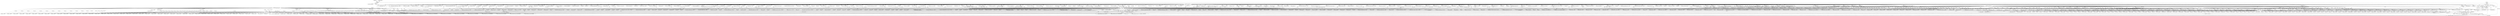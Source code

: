digraph "0_qemu_30663fd26c0307e414622c7a8607fbc04f92ec14@pointer" {
"1007678" [label="(Call,gen_exception(s, EXCP0D_GPF, pc_start - s->cs_base))"];
"1000943" [label="(Call,CODE64(s))"];
"1000759" [label="(Call,REX_B(s))"];
"1000732" [label="(Call,CODE64(s))"];
"1000798" [label="(Call,CODE64(s))"];
"1000565" [label="(MethodParameterIn,DisasContext *s)"];
"1007681" [label="(Call,pc_start - s->cs_base)"];
"1000641" [label="(Call,s->pc - pc_start)"];
"1000589" [label="(Call,s->pc = pc_start)"];
"1000566" [label="(MethodParameterIn,target_ulong pc_start)"];
"1000656" [label="(Call,s->pc++)"];
"1000651" [label="(Call,cpu_ldub_code(env, s->pc))"];
"1000564" [label="(MethodParameterIn,CPUX86State *env)"];
"1002099" [label="(Call,gen_op_ld_v(s, ot, cpu_T0, cpu_A0))"];
"1005899" [label="(Call,pc_start - s->cs_base)"];
"1001700" [label="(Call,set_cc_op(s, CC_OP_MULW))"];
"1005943" [label="(Call,gen_jmp(s, s->pc - s->cs_base))"];
"1008654" [label="(Call,gen_eob(s))"];
"1000646" [label="(Literal,14)"];
"1005572" [label="(Call,pc_start - s->cs_base)"];
"1010555" [label="(Call,REX_B(s))"];
"1003180" [label="(Call,REX_B(s))"];
"1008432" [label="(Call,gen_svm_check_intercept(s, pc_start, SVM_EXIT_TR_WRITE))"];
"1003099" [label="(Call,CODE64(s))"];
"1007564" [label="(Call,pc_start - s->cs_base)"];
"1006064" [label="(Call,gen_bnd_jmp(s))"];
"1005624" [label="(Call,gen_repz_ins(s, ot, pc_start - s->cs_base, s->pc - s->cs_base))"];
"1011836" [label="(Return,return s->pc;)"];
"1003365" [label="(Call,cpu_ldub_code(env, s->pc++))"];
"1007413" [label="(Call,CODE64(s))"];
"1009558" [label="(Call,gen_update_cc_op(s))"];
"1010590" [label="(Call,gen_lea_modrm(env, s, modrm))"];
"1011826" [label="(Call,gen_illegal_opcode(s))"];
"1005632" [label="(Call,s->pc - s->cs_base)"];
"1011665" [label="(Call,cpu_ldub_code(env, s->pc++))"];
"1010812" [label="(Call,REX_B(s))"];
"1002805" [label="(Call,cpu_ldub_code(env, s->pc++))"];
"1005313" [label="(Call,gen_update_cc_op(s))"];
"1010862" [label="(Call,pc_start - s->cs_base)"];
"1010132" [label="(Call,REX_B(s))"];
"1002264" [label="(Call,gen_eob(s))"];
"1007702" [label="(Call,pc_start - s->cs_base)"];
"1009632" [label="(Call,CODE64(s))"];
"1005521" [label="(Call,s->pc - s->cs_base)"];
"1007403" [label="(Call,gen_update_cc_op(s))"];
"1009669" [label="(Call,REX_B(s))"];
"1003149" [label="(Call,cpu_ldub_code(env, s->pc++))"];
"1003107" [label="(Call,CODE64(s))"];
"1006833" [label="(Call,gen_compute_eflags(s))"];
"1007790" [label="(Call,gen_lea_modrm(env, s, modrm))"];
"1002161" [label="(Call,s->pc - s->cs_base)"];
"1000649" [label="(Call,b = cpu_ldub_code(env, s->pc))"];
"1003421" [label="(Call,gen_lea_modrm(env, s, modrm))"];
"1007761" [label="(Call,cpu_ldub_code(env, s->pc++))"];
"1002187" [label="(Call,gen_add_A0_im(s, 1 << ot))"];
"1007502" [label="(Call,REX_B(s))"];
"1006556" [label="(Call,gen_svm_check_intercept(s, pc_start, SVM_EXIT_PUSHF))"];
"1005158" [label="(Call,gen_update_cc_op(s))"];
"1003299" [label="(Call,s->pc - s->cs_base)"];
"1003240" [label="(Call,gen_leave(s))"];
"1003635" [label="(Call,s->pc++)"];
"1006180" [label="(Call,gen_exception(s, EXCP0D_GPF, pc_start - s->cs_base))"];
"1002685" [label="(Call,s->pc++)"];
"1006013" [label="(Call,gen_jmp(s, s->pc - s->cs_base))"];
"1009740" [label="(Call,cpu_ldub_code(env, s->pc++))"];
"1004278" [label="(Call,gen_shifti(s, op, ot, opreg, shift))"];
"1010791" [label="(Call,pc_start - s->cs_base)"];
"1003480" [label="(Call,gen_ldst_modrm(env, s, modrm, ot, OR_TMP0, 0))"];
"1000872" [label="(Call,cpu_ldub_code(env, s->pc++))"];
"1003452" [label="(Call,REX_B(s))"];
"1007742" [label="(Call,gen_exception(s, EXCP0D_GPF, pc_start - s->cs_base))"];
"1008951" [label="(Call,pc_start - s->cs_base)"];
"1005754" [label="(Call,pc_start - s->cs_base)"];
"1011840" [label="(MethodReturn,static target_ulong)"];
"1007107" [label="(Call,gen_op_ld_v(s, ot, cpu_T0, cpu_A0))"];
"1008878" [label="(Call,pc_start - s->cs_base)"];
"1007547" [label="(Call,gen_exception(s, EXCP07_PREX, pc_start - s->cs_base))"];
"1007390" [label="(Call,gen_update_cc_op(s))"];
"1009054" [label="(Call,pc_start - s->cs_base)"];
"1000731" [label="(ControlStructure,if (CODE64(s)))"];
"1008647" [label="(Call,s->pc - s->cs_base)"];
"1006132" [label="(Call,gen_stack_update(s, val + (2 << dflag)))"];
"1005744" [label="(Call,s->pc++)"];
"1001889" [label="(Call,set_cc_op(s, CC_OP_MULL))"];
"1009517" [label="(Call,gen_exception(s, EXCP0D_GPF, pc_start - s->cs_base))"];
"1011026" [label="(Call,gen_exception(s, EXCP0D_GPF, pc_start - s->cs_base))"];
"1007678" [label="(Call,gen_exception(s, EXCP0D_GPF, pc_start - s->cs_base))"];
"1003248" [label="(Call,CODE64(s))"];
"1007763" [label="(Call,s->pc++)"];
"1008810" [label="(Call,pc_start - s->cs_base)"];
"1005513" [label="(Call,gen_repz_scas(s, ot, pc_start - s->cs_base, s->pc - s->cs_base, 0))"];
"1003399" [label="(Call,s->pc++)"];
"1006386" [label="(Call,insn_get(env, s, ot))"];
"1005440" [label="(Call,gen_stos(s, ot))"];
"1005627" [label="(Call,pc_start - s->cs_base)"];
"1003465" [label="(Call,cpu_ldub_code(env, s->pc++))"];
"1000656" [label="(Call,s->pc++)"];
"1001234" [label="(Call,gen_op(s, op, ot, OR_EAX))"];
"1006609" [label="(Call,pc_start - s->cs_base)"];
"1006414" [label="(Call,s->pc - s->cs_base)"];
"1011821" [label="(Return,return s->pc;)"];
"1005569" [label="(Call,gen_repz_cmps(s, ot, pc_start - s->cs_base, s->pc - s->cs_base, 0))"];
"1011108" [label="(Call,s->pc++)"];
"1006752" [label="(Call,s->pc - s->cs_base)"];
"1003495" [label="(Call,cpu_ldub_code(env, s->pc++))"];
"1005550" [label="(Call,pc_start - s->cs_base)"];
"1001148" [label="(Call,gen_op(s, op, ot, opreg))"];
"1002504" [label="(Call,cpu_ldub_code(env, s->pc++))"];
"1001627" [label="(Call,set_cc_op(s, CC_OP_SUBB + ot))"];
"1006765" [label="(Call,CODE64(s))"];
"1011713" [label="(Call,gen_eob(s))"];
"1003467" [label="(Call,s->pc++)"];
"1008111" [label="(Call,CODE64(s))"];
"1006429" [label="(Call,gen_jmp(s, tval))"];
"1006096" [label="(Call,pc_start - s->cs_base)"];
"1006038" [label="(Call,gen_pop_T0(s))"];
"1000798" [label="(Call,CODE64(s))"];
"1007677" [label="(Block,)"];
"1009834" [label="(Call,gen_op_st_v(s, ot, t0, a0))"];
"1005426" [label="(Call,pc_start - s->cs_base)"];
"1006804" [label="(Call,CODE64(s))"];
"1001032" [label="(Call,s->pc++)"];
"1007679" [label="(Identifier,s)"];
"1003316" [label="(Call,gen_eob_inhibit_irq(s, true))"];
"1006825" [label="(Call,gen_compute_eflags(s))"];
"1005603" [label="(Call,gen_check_io(s, ot, pc_start - s->cs_base, \n                     SVM_IOIO_TYPE_MASK | svm_is_rep(prefixes) | 4))"];
"1003228" [label="(Call,cpu_ldub_code(env, s->pc++))"];
"1002362" [label="(Call,set_cc_op(s, CC_OP_LOGICB + ot))"];
"1011050" [label="(Call,gen_eob(s))"];
"1005798" [label="(Call,gen_jmp(s, s->pc - s->cs_base))"];
"1009889" [label="(Call,cpu_ldub_code(env, s->pc++))"];
"1010007" [label="(Call,s->pc++)"];
"1011070" [label="(Call,s->pc++)"];
"1007707" [label="(ControlStructure,break;)"];
"1000790" [label="(Call,cpu_ldub_code(env, s->pc))"];
"1004119" [label="(Call,s->pc++)"];
"1007025" [label="(Call,gen_lea_modrm_0(env, s, modrm))"];
"1006242" [label="(Call,insn_get(env, s, MO_16))"];
"1003110" [label="(Call,gen_popa(s))"];
"1001030" [label="(Call,cpu_ldub_code(env, s->pc++))"];
"1006369" [label="(Call,gen_jmp(s, tval))"];
"1008999" [label="(Call,pc_start - s->cs_base)"];
"1003171" [label="(Call,gen_pop_update(s, ot))"];
"1000566" [label="(MethodParameterIn,target_ulong pc_start)"];
"1000640" [label="(Call,s->pc - pc_start > 14)"];
"1007625" [label="(Call,CODE64(s))"];
"1005180" [label="(Call,gen_update_cc_op(s))"];
"1009641" [label="(Call,cpu_ldub_code(env, s->pc++))"];
"1003061" [label="(Call,set_cc_op(s, CC_OP_EFLAGS))"];
"1005678" [label="(Call,pc_start - s->cs_base)"];
"1000641" [label="(Call,s->pc - pc_start)"];
"1006057" [label="(Call,gen_pop_T0(s))"];
"1000564" [label="(MethodParameterIn,CPUX86State *env)"];
"1006164" [label="(Call,set_cc_op(s, CC_OP_EFLAGS))"];
"1006748" [label="(Call,set_cc_op(s, CC_OP_EFLAGS))"];
"1005945" [label="(Call,s->pc - s->cs_base)"];
"1001196" [label="(Call,gen_op_ld_v(s, ot, cpu_T1, cpu_A0))"];
"1010595" [label="(Call,CODE64(s))"];
"1004183" [label="(Call,gen_eob(s))"];
"1006571" [label="(Call,gen_exception(s, EXCP0D_GPF, pc_start - s->cs_base))"];
"1003135" [label="(Call,insn_get(env, s, MO_8))"];
"1010370" [label="(Call,s->pc++)"];
"1003497" [label="(Call,s->pc++)"];
"1003287" [label="(Call,gen_movl_seg_T0(s, reg))"];
"1008056" [label="(Call,s->pc - s->cs_base)"];
"1002506" [label="(Call,s->pc++)"];
"1006148" [label="(Call,gen_svm_check_intercept(s, pc_start, SVM_EXIT_IRET))"];
"1008572" [label="(Call,pc_start - s->cs_base)"];
"1004272" [label="(Call,cpu_ldub_code(env, s->pc++))"];
"1008869" [label="(Call,pc_start - s->cs_base)"];
"1004353" [label="(Call,REX_B(s))"];
"1010314" [label="(Call,CODE64(s))"];
"1008156" [label="(Call,s->pc - pc_start)"];
"1003661" [label="(Call,REX_B(s))"];
"1007514" [label="(Call,pc_start - s->cs_base)"];
"1003439" [label="(Call,gen_op_st_v(s, ot, cpu_T0, cpu_A0))"];
"1002957" [label="(Call,set_cc_op(s, CC_OP_SUBB + ot))"];
"1006281" [label="(Call,gen_bnd_jmp(s))"];
"1007650" [label="(Call,gen_debug(s, pc_start - s->cs_base))"];
"1011106" [label="(Call,cpu_ldub_code(env, s->pc++))"];
"1004257" [label="(Call,gen_shift(s, op, ot, opreg, OR_ECX))"];
"1005817" [label="(Call,cpu_ldub_code(env, s->pc++))"];
"1007446" [label="(Call,s->pc++)"];
"1008683" [label="(Call,gen_eob(s))"];
"1007511" [label="(Call,gen_update_cc_op(s))"];
"1007433" [label="(Call,set_cc_op(s, CC_OP_EFLAGS))"];
"1008235" [label="(Call,pc_start - s->cs_base)"];
"1006378" [label="(Call,CODE64(s))"];
"1006215" [label="(Call,set_cc_op(s, CC_OP_EFLAGS))"];
"1005458" [label="(Call,gen_repz_lods(s, ot, pc_start - s->cs_base, s->pc - s->cs_base))"];
"1009990" [label="(Call,gen_nop_modrm(env, s, modrm))"];
"1005751" [label="(Call,gen_check_io(s, ot, pc_start - s->cs_base,\n                     SVM_IOIO_TYPE_MASK | svm_is_rep(prefixes)))"];
"1008203" [label="(Call,gen_update_cc_op(s))"];
"1009847" [label="(Call,gen_compute_eflags(s))"];
"1010915" [label="(Call,gen_exception(s, EXCP0D_GPF, pc_start - s->cs_base))"];
"1002389" [label="(Call,set_cc_op(s, CC_OP_LOGICB + ot))"];
"1006051" [label="(Call,gen_eob(s))"];
"1000758" [label="(Call,REX_B(s) = (b & 0x1) << 3)"];
"1010425" [label="(Call,gen_lea_modrm_0(env, s, modrm))"];
"1005466" [label="(Call,s->pc - s->cs_base)"];
"1008173" [label="(Call,gen_exception(s, EXCP0D_GPF, pc_start - s->cs_base))"];
"1007273" [label="(Call,gen_ldst_modrm(env, s, modrm, ot, OR_TMP0, 0))"];
"1006337" [label="(Call,insn_get(env, s, MO_16))"];
"1008197" [label="(Call,gen_eob_worker(s, false, true))"];
"1010094" [label="(Call,gen_bndck(env, s, modrm, TCG_COND_GTU, notu))"];
"1008425" [label="(Call,pc_start - s->cs_base)"];
"1007981" [label="(Call,gen_eob(s))"];
"1010517" [label="(Call,gen_bndck(env, s, modrm, TCG_COND_GTU, cpu_bndu[reg]))"];
"1001844" [label="(Call,set_cc_op(s, CC_OP_MULW))"];
"1011701" [label="(Call,gen_update_cc_op(s))"];
"1001328" [label="(Call,insn_get(env, s, ot))"];
"1004144" [label="(Call,gen_lea_modrm(env, s, modrm))"];
"1000653" [label="(Call,s->pc)"];
"1008259" [label="(Call,s->pc++)"];
"1006367" [label="(Call,gen_bnd_jmp(s))"];
"1004392" [label="(Call,cpu_ldub_code(env, s->pc++))"];
"1003427" [label="(Call,insn_get(env, s, ot))"];
"1007400" [label="(Call,CODE64(s))"];
"1003285" [label="(Call,gen_pop_T0(s))"];
"1002807" [label="(Call,s->pc++)"];
"1006208" [label="(Call,s->pc - s->cs_base)"];
"1002010" [label="(Call,REX_B(s))"];
"1009774" [label="(Call,gen_op_ld_v(s, ot, t0, cpu_A0))"];
"1010653" [label="(Call,gen_lea_modrm_0(env, s, modrm))"];
"1010734" [label="(Call,CODE64(s))"];
"1006111" [label="(Call,gen_stack_A0(s))"];
"1006120" [label="(Call,gen_add_A0_im(s, 1 << dflag))"];
"1008225" [label="(Call,pc_start - s->cs_base)"];
"1008376" [label="(Call,gen_svm_check_intercept(s, pc_start, SVM_EXIT_TR_READ))"];
"1003346" [label="(Call,s->pc - s->cs_base)"];
"1001227" [label="(Call,insn_get(env, s, ot))"];
"1008351" [label="(Call,gen_ldst_modrm(env, s, modrm, MO_16, OR_TMP0, 0))"];
"1005299" [label="(Call,set_cc_op(s, CC_OP_EFLAGS))"];
"1010882" [label="(Call,s->pc - s->cs_base)"];
"1003721" [label="(Call,gen_lea_modrm(env, s, modrm))"];
"1006278" [label="(Call,gen_push_v(s, cpu_T0))"];
"1007682" [label="(Identifier,pc_start)"];
"1009096" [label="(Call,pc_start - s->cs_base)"];
"1003826" [label="(Call,insn_get(env, s, s->aflag))"];
"1003888" [label="(Call,gen_op_ld_v(s, MO_8, cpu_T0, cpu_A0))"];
"1005587" [label="(Call,gen_cmps(s, ot))"];
"1007455" [label="(Call,gen_exception(s, EXCP00_DIVZ, pc_start - s->cs_base))"];
"1007628" [label="(Call,gen_update_cc_op(s))"];
"1007407" [label="(Call,set_cc_op(s, CC_OP_EFLAGS))"];
"1003740" [label="(Call,s->pc++)"];
"1011036" [label="(Call,gen_svm_check_intercept(s, pc_start, SVM_EXIT_WRITE_CR0))"];
"1003102" [label="(Call,gen_pusha(s))"];
"1006218" [label="(Call,gen_eob(s))"];
"1004163" [label="(Call,gen_movl_seg_T0(s, op))"];
"1007607" [label="(Call,gen_interrupt(s, val, pc_start - s->cs_base, s->pc - s->cs_base))"];
"1004202" [label="(Call,s->pc++)"];
"1002125" [label="(Call,gen_inc(s, ot, opreg, 1))"];
"1011769" [label="(Call,gen_ldst_modrm(env, s, modrm, ot, OR_TMP0, 0))"];
"1003255" [label="(Call,gen_push_v(s, cpu_T0))"];
"1006618" [label="(Call,gen_pop_T0(s))"];
"1007420" [label="(Call,set_cc_op(s, CC_OP_EFLAGS))"];
"1002668" [label="(Call,set_cc_op(s, CC_OP_MULB + ot))"];
"1011068" [label="(Call,cpu_ldub_code(env, s->pc++))"];
"1009960" [label="(Call,s->pc++)"];
"1003836" [label="(Call,gen_add_A0_ds_seg(s))"];
"1003321" [label="(Call,gen_eob(s))"];
"1002974" [label="(Call,s->pc++)"];
"1001991" [label="(Call,cpu_ldub_code(env, s->pc++))"];
"1008957" [label="(Call,gen_update_cc_op(s))"];
"1009105" [label="(Call,pc_start - s->cs_base)"];
"1005723" [label="(Call,gen_jmp(s, s->pc - s->cs_base))"];
"1011683" [label="(Call,gen_nop_modrm(env, s, modrm))"];
"1001663" [label="(Call,set_cc_op(s, CC_OP_MULB))"];
"1008006" [label="(Call,pc_start - s->cs_base)"];
"1010929" [label="(Call,s->pc++)"];
"1010233" [label="(Call,gen_lea_modrm_0(env, s, modrm))"];
"1008093" [label="(Call,gen_exception(s, EXCP0D_GPF, pc_start - s->cs_base))"];
"1008068" [label="(Call,pc_start - s->cs_base)"];
"1003550" [label="(Call,gen_eob_inhibit_irq(s, true))"];
"1006591" [label="(Call,gen_svm_check_intercept(s, pc_start, SVM_EXIT_POPF))"];
"1003330" [label="(Call,gen_movl_seg_T0(s, (b >> 3) & 7))"];
"1004059" [label="(Call,gen_lea_modrm(env, s, modrm))"];
"1008145" [label="(Call,gen_update_cc_op(s))"];
"1003990" [label="(Call,REX_B(s))"];
"1008096" [label="(Call,pc_start - s->cs_base)"];
"1002553" [label="(Call,insn_get(env, s, ot))"];
"1005702" [label="(Call,s->pc - s->cs_base)"];
"1000972" [label="(Identifier,s)"];
"1007646" [label="(Call,gen_svm_check_intercept(s, pc_start, SVM_EXIT_ICEBP))"];
"1008484" [label="(Call,set_cc_op(s, CC_OP_EFLAGS))"];
"1005606" [label="(Call,pc_start - s->cs_base)"];
"1003367" [label="(Call,s->pc++)"];
"1006983" [label="(Call,cpu_ldub_code(env, s->pc++))"];
"1009180" [label="(Call,pc_start - s->cs_base)"];
"1001218" [label="(Call,gen_op(s, op, ot, reg))"];
"1010768" [label="(Call,cpu_ldub_code(env, s->pc++))"];
"1009135" [label="(Call,gen_update_cc_op(s))"];
"1009770" [label="(Call,gen_lea_modrm(env, s, modrm))"];
"1008834" [label="(Call,s->pc - s->cs_base)"];
"1006248" [label="(Call,s->pc - s->cs_base)"];
"1006408" [label="(Call,insn_get(env, s, MO_8))"];
"1009742" [label="(Call,s->pc++)"];
"1008469" [label="(Call,gen_update_cc_op(s))"];
"1008996" [label="(Call,gen_exception(s, EXCP0D_GPF, pc_start - s->cs_base))"];
"1009051" [label="(Call,gen_exception(s, EXCP0D_GPF, pc_start - s->cs_base))"];
"1002767" [label="(Call,gen_op_ld_v(s, ot, cpu_T1, cpu_A0))"];
"1007394" [label="(Call,set_cc_op(s, CC_OP_EFLAGS))"];
"1007699" [label="(Call,gen_exception(s, EXCP0D_GPF, pc_start - s->cs_base))"];
"1008161" [label="(Call,gen_eob_worker(s, false, true))"];
"1002273" [label="(Call,gen_add_A0_im(s, 1 << ot))"];
"1004336" [label="(Call,s->pc++)"];
"1006269" [label="(Call,CODE64(s))"];
"1005929" [label="(Call,gen_bpt_io(s, cpu_tmp2_i32, ot))"];
"1005531" [label="(Call,gen_scas(s, ot))"];
"1005577" [label="(Call,s->pc - s->cs_base)"];
"1009093" [label="(Call,gen_exception(s, EXCP0D_GPF, pc_start - s->cs_base))"];
"1000645" [label="(Identifier,pc_start)"];
"1003275" [label="(Call,CODE64(s))"];
"1008232" [label="(Call,gen_update_cc_op(s))"];
"1008436" [label="(Call,gen_ldst_modrm(env, s, modrm, MO_16, OR_TMP0, 0))"];
"1009949" [label="(Call,set_cc_op(s, CC_OP_EFLAGS))"];
"1007631" [label="(Call,pc_start - s->cs_base)"];
"1001338" [label="(Call,insn_get(env, s, MO_8))"];
"1007458" [label="(Call,pc_start - s->cs_base)"];
"1001409" [label="(Call,REX_B(s))"];
"1004250" [label="(Call,REX_B(s))"];
"1011667" [label="(Call,s->pc++)"];
"1008620" [label="(Call,s->pc - pc_start)"];
"1005860" [label="(Call,gen_bpt_io(s, cpu_tmp2_i32, ot))"];
"1005166" [label="(Call,set_cc_op(s, CC_OP_EFLAGS))"];
"1005491" [label="(Call,gen_repz_scas(s, ot, pc_start - s->cs_base, s->pc - s->cs_base, 1))"];
"1001739" [label="(Call,set_cc_op(s, CC_OP_MULL))"];
"1007334" [label="(Call,set_cc_op(s, CC_OP_BMILGB + ot))"];
"1002786" [label="(Call,set_cc_op(s, CC_OP_ADDB + ot))"];
"1011043" [label="(Call,s->pc - s->cs_base)"];
"1008948" [label="(Call,gen_exception(s, EXCP0D_GPF, pc_start - s->cs_base))"];
"1001192" [label="(Call,gen_lea_modrm(env, s, modrm))"];
"1000943" [label="(Call,CODE64(s))"];
"1005555" [label="(Call,s->pc - s->cs_base)"];
"1003769" [label="(Call,gen_lea_modrm_0(env, s, modrm))"];
"1002972" [label="(Call,cpu_ldub_code(env, s->pc++))"];
"1009643" [label="(Call,s->pc++)"];
"1002902" [label="(Call,gen_op_ld_v(s, ot, oldv, cpu_A0))"];
"1000661" [label="(Identifier,b)"];
"1005494" [label="(Call,pc_start - s->cs_base)"];
"1009996" [label="(Call,gen_nop_modrm(env, s, modrm))"];
"1001475" [label="(Call,set_cc_op(s, CC_OP_LOGICB + ot))"];
"1003886" [label="(Call,gen_add_A0_ds_seg(s))"];
"1010802" [label="(Call,s->pc++)"];
"1002720" [label="(Call,REX_B(s))"];
"1011000" [label="(Call,gen_svm_check_intercept(s, pc_start, SVM_EXIT_READ_DR0 + reg))"];
"1002335" [label="(Call,cpu_ldub_code(env, s->pc++))"];
"1003778" [label="(Call,gen_lea_v_seg(s, s->aflag, ea, -1, -1))"];
"1009005" [label="(Call,gen_update_cc_op(s))"];
"1003380" [label="(Call,gen_ldst_modrm(env, s, modrm, ot, reg, 1))"];
"1007889" [label="(Call,s->pc - s->cs_base)"];
"1007416" [label="(Call,gen_update_cc_op(s))"];
"1006778" [label="(Call,gen_compute_eflags(s))"];
"1009610" [label="(Call,gen_exception(s, EXCP0D_GPF, pc_start - s->cs_base))"];
"1006879" [label="(Call,s->pc++)"];
"1008337" [label="(Call,gen_exception(s, EXCP0D_GPF, pc_start - s->cs_base))"];
"1007639" [label="(Call,s->pc - pc_start)"];
"1000585" [label="(Call,s->pc_start = s->pc = pc_start)"];
"1002143" [label="(Call,gen_inc(s, ot, opreg, -1))"];
"1002178" [label="(Call,gen_eob(s))"];
"1010447" [label="(Call,CODE64(s))"];
"1005999" [label="(Call,gen_bpt_io(s, cpu_tmp2_i32, ot))"];
"1008609" [label="(Call,gen_update_cc_op(s))"];
"1008243" [label="(Call,s->pc - pc_start)"];
"1001157" [label="(Call,cpu_ldub_code(env, s->pc++))"];
"1002776" [label="(Call,gen_op_st_v(s, ot, cpu_T0, cpu_A0))"];
"1002337" [label="(Call,s->pc++)"];
"1008462" [label="(Call,gen_ldst_modrm(env, s, modrm, MO_16, OR_TMP0, 0))"];
"1001615" [label="(Call,gen_op_st_v(s, ot, cpu_T0, cpu_A0))"];
"1011812" [label="(Call,gen_sse(env, s, b, pc_start, rex_r))"];
"1003563" [label="(Call,s->pc++)"];
"1008257" [label="(Call,cpu_ldub_code(env, s->pc++))"];
"1007469" [label="(Call,set_cc_op(s, CC_OP_LOGICB))"];
"1002570" [label="(Call,insn_get(env, s, MO_8))"];
"1002683" [label="(Call,cpu_ldub_code(env, s->pc++))"];
"1004334" [label="(Call,cpu_ldub_code(env, s->pc++))"];
"1003290" [label="(Call,gen_pop_update(s, ot))"];
"1005188" [label="(Call,set_cc_op(s, CC_OP_EFLAGS))"];
"1000799" [label="(Identifier,s)"];
"1006196" [label="(Call,set_cc_op(s, CC_OP_EFLAGS))"];
"1000593" [label="(Identifier,pc_start)"];
"1001243" [label="(Call,CODE64(s))"];
"1010859" [label="(Call,gen_update_cc_op(s))"];
"1008003" [label="(Call,gen_update_cc_op(s))"];
"1005289" [label="(Call,gen_update_cc_op(s))"];
"1008918" [label="(Call,pc_start - s->cs_base)"];
"1002171" [label="(Call,gen_push_v(s, cpu_T1))"];
"1010167" [label="(Call,gen_lea_modrm(env, s, modrm))"];
"1008176" [label="(Call,pc_start - s->cs_base)"];
"1002278" [label="(Call,gen_op_ld_v(s, MO_16, cpu_T0, cpu_A0))"];
"1005423" [label="(Call,gen_repz_stos(s, ot, pc_start - s->cs_base, s->pc - s->cs_base))"];
"1004153" [label="(Call,gen_add_A0_im(s, 1 << ot))"];
"1007490" [label="(Call,set_cc_op(s, CC_OP_LOGICB))"];
"1007652" [label="(Call,pc_start - s->cs_base)"];
"1002319" [label="(Call,gen_push_v(s, cpu_T0))"];
"1003328" [label="(Call,gen_pop_T0(s))"];
"1003353" [label="(Call,gen_eob(s))"];
"1002938" [label="(Call,gen_op_st_v(s, ot, newv, cpu_A0))"];
"1003633" [label="(Call,cpu_ldub_code(env, s->pc++))"];
"1003337" [label="(Call,gen_pop_update(s, ot))"];
"1011740" [label="(Call,s->pc++)"];
"1008960" [label="(Call,pc_start - s->cs_base)"];
"1006327" [label="(Call,insn_get(env, s, MO_32))"];
"1004005" [label="(Call,cpu_ldub_code(env, s->pc++))"];
"1004200" [label="(Call,cpu_ldub_code(env, s->pc++))"];
"1005431" [label="(Call,s->pc - s->cs_base)"];
"1006586" [label="(Call,gen_push_v(s, cpu_T0))"];
"1008065" [label="(Call,gen_update_cc_op(s))"];
"1001993" [label="(Call,s->pc++)"];
"1007857" [label="(Call,CODE64(s))"];
"1000642" [label="(Call,s->pc)"];
"1003596" [label="(Call,gen_ldst_modrm(env, s, modrm, ot, OR_TMP0, 1))"];
"1010918" [label="(Call,pc_start - s->cs_base)"];
"1008222" [label="(Call,gen_exception(s, EXCP0D_GPF, pc_start - s->cs_base))"];
"1008841" [label="(Call,gen_eob(s))"];
"1010055" [label="(Call,gen_bndck(env, s, modrm, TCG_COND_LTU, cpu_bndl[reg]))"];
"1005641" [label="(Call,gen_ins(s, ot))"];
"1007745" [label="(Call,pc_start - s->cs_base)"];
"1006283" [label="(Call,gen_jmp(s, tval))"];
"1010282" [label="(Call,gen_lea_v_seg(s, s->aflag, cpu_A0, a.def_seg, s->override))"];
"1011704" [label="(Call,s->pc - s->cs_base)"];
"1001185" [label="(Call,REX_B(s))"];
"1009588" [label="(Call,gen_jmp(s, s->pc - s->cs_base))"];
"1008128" [label="(Call,pc_start - s->cs_base)"];
"1004007" [label="(Call,s->pc++)"];
"1003142" [label="(Call,gen_push_v(s, cpu_T0))"];
"1008915" [label="(Call,gen_update_cc_op(s))"];
"1000763" [label="(Identifier,b)"];
"1006759" [label="(Call,gen_eob(s))"];
"1008027" [label="(Call,pc_start - s->cs_base)"];
"1008625" [label="(Call,gen_eob(s))"];
"1011738" [label="(Call,cpu_ldub_code(env, s->pc++))"];
"1009904" [label="(Call,gen_ldst_modrm(env, s, modrm, MO_16, OR_TMP0, 0))"];
"1011689" [label="(Call,gen_svm_check_intercept(s, pc_start, SVM_EXIT_RSM))"];
"1006574" [label="(Call,pc_start - s->cs_base)"];
"1002075" [label="(Call,mo_pushpop(s, dflag))"];
"1007936" [label="(Call,gen_jcc1(s, (JCC_Z << 1) | (b ^ 1), l1))"];
"1008311" [label="(Call,gen_ldst_modrm(env, s, modrm, ot, OR_TMP0, 1))"];
"1003860" [label="(Call,gen_op_st_v(s, ot, cpu_T0, cpu_A0))"];
"1009914" [label="(Call,gen_update_cc_op(s))"];
"1008587" [label="(Call,gen_add_A0_ds_seg(s))"];
"1005461" [label="(Call,pc_start - s->cs_base)"];
"1010939" [label="(Call,REX_B(s))"];
"1011828" [label="(Return,return s->pc;)"];
"1001346" [label="(Call,gen_op(s, op, ot, opreg))"];
"1006813" [label="(Call,gen_compute_eflags(s))"];
"1006745" [label="(Call,gen_pop_update(s, ot))"];
"1005499" [label="(Call,s->pc - s->cs_base)"];
"1001077" [label="(Call,s->pc++)"];
"1006292" [label="(Call,CODE64(s))"];
"1008125" [label="(Call,gen_exception(s, EXCP0D_GPF, pc_start - s->cs_base))"];
"1005829" [label="(Call,pc_start - s->cs_base)"];
"1004148" [label="(Call,gen_op_ld_v(s, ot, cpu_T1, cpu_A0))"];
"1000657" [label="(Call,s->pc)"];
"1006392" [label="(Call,insn_get(env, s, MO_16))"];
"1008612" [label="(Call,pc_start - s->cs_base)"];
"1002262" [label="(Call,gen_bnd_jmp(s))"];
"1007681" [label="(Call,pc_start - s->cs_base)"];
"1005819" [label="(Call,s->pc++)"];
"1005475" [label="(Call,gen_lods(s, ot))"];
"1010927" [label="(Call,cpu_ldub_code(env, s->pc++))"];
"1003738" [label="(Call,cpu_ldub_code(env, s->pc++))"];
"1003267" [label="(Call,gen_push_v(s, cpu_T0))"];
"1005968" [label="(Call,pc_start - s->cs_base)"];
"1007387" [label="(Call,CODE64(s))"];
"1005742" [label="(Call,cpu_ldub_code(env, s->pc++))"];
"1010759" [label="(Call,gen_nop_modrm(env, s, modrm))"];
"1009698" [label="(Call,gen_op_ld_v(s, MO_32 | MO_SIGN, cpu_T0, cpu_A0))"];
"1007597" [label="(Call,gen_exception(s, EXCP0D_GPF, pc_start - s->cs_base))"];
"1007610" [label="(Call,pc_start - s->cs_base)"];
"1006125" [label="(Call,gen_op_ld_v(s, dflag, cpu_T0, cpu_A0))"];
"1007996" [label="(Call,pc_start - s->cs_base)"];
"1010368" [label="(Call,cpu_ldub_code(env, s->pc++))"];
"1005784" [label="(Call,gen_bpt_io(s, cpu_tmp2_i32, ot))"];
"1002220" [label="(Call,s->pc - s->cs_base)"];
"1010800" [label="(Call,cpu_ldub_code(env, s->pc++))"];
"1005653" [label="(Call,gen_jmp(s, s->pc - s->cs_base))"];
"1007561" [label="(Call,gen_interrupt(s, EXCP03_INT3, pc_start - s->cs_base, s->pc - s->cs_base))"];
"1010702" [label="(Call,gen_lea_v_seg(s, s->aflag, cpu_A0, a.def_seg, s->override))"];
"1006343" [label="(Call,s->pc - s->cs_base)"];
"1000565" [label="(MethodParameterIn,DisasContext *s)"];
"1007067" [label="(Call,gen_op_ld_v(s, ot, cpu_T0, cpu_A0))"];
"1001390" [label="(Call,cpu_ldub_code(env, s->pc++))"];
"1004038" [label="(Call,REX_B(s))"];
"1003845" [label="(Call,gen_op_ld_v(s, ot, cpu_T0, cpu_A0))"];
"1010996" [label="(Call,gen_eob(s))"];
"1007439" [label="(Call,CODE64(s))"];
"1006093" [label="(Call,gen_update_cc_op(s))"];
"1007197" [label="(Call,gen_op_st_v(s, ot, cpu_T0, cpu_A0))"];
"1003725" [label="(Call,gen_op_ld_v(s, s_ot, cpu_T0, cpu_A0))"];
"1007550" [label="(Call,pc_start - s->cs_base)"];
"1005405" [label="(Call,gen_movs(s, ot))"];
"1005896" [label="(Call,gen_check_io(s, ot, pc_start - s->cs_base,\n                     SVM_IOIO_TYPE_MASK | svm_is_rep(prefixes)))"];
"1006940" [label="(Call,cpu_ldub_code(env, s->pc++))"];
"1007344" [label="(Call,set_cc_op(s, CC_OP_LOGICB + ot))"];
"1006015" [label="(Call,s->pc - s->cs_base)"];
"1006903" [label="(Call,REX_B(s))"];
"1005516" [label="(Call,pc_start - s->cs_base)"];
"1007730" [label="(Call,s->pc - s->cs_base)"];
"1002268" [label="(Call,gen_op_ld_v(s, ot, cpu_T1, cpu_A0))"];
"1005711" [label="(Call,gen_outs(s, ot))"];
"1007883" [label="(Call,insn_get(env, s, MO_8))"];
"1011095" [label="(Call,gen_ldst_modrm(env, s, modrm, ot, reg, 1))"];
"1002083" [label="(Call,gen_lea_modrm(env, s, modrm))"];
"1006581" [label="(Call,gen_update_cc_op(s))"];
"1009060" [label="(Call,gen_update_cc_op(s))"];
"1005965" [label="(Call,gen_check_io(s, ot, pc_start - s->cs_base,\n                     svm_is_rep(prefixes)))"];
"1000736" [label="(Identifier,rex_w)"];
"1011789" [label="(Call,set_cc_op(s, CC_OP_POPCNT))"];
"1000651" [label="(Call,cpu_ldub_code(env, s->pc))"];
"1007753" [label="(Call,CODE64(s))"];
"1006072" [label="(Call,cpu_ldsw_code(env, s->pc))"];
"1000770" [label="(ControlStructure,break;)"];
"1001392" [label="(Call,s->pc++)"];
"1001110" [label="(Call,gen_lea_modrm(env, s, modrm))"];
"1009507" [label="(Call,CODE64(s))"];
"1007426" [label="(Call,CODE64(s))"];
"1006059" [label="(Call,gen_pop_update(s, ot))"];
"1002858" [label="(Call,gen_lea_modrm(env, s, modrm))"];
"1002176" [label="(Call,gen_bnd_jmp(s))"];
"1001467" [label="(Call,insn_get(env, s, ot))"];
"1001159" [label="(Call,s->pc++)"];
"1009694" [label="(Call,gen_lea_modrm(env, s, modrm))"];
"1003812" [label="(Call,cpu_ldq_code(env, s->pc))"];
"1003164" [label="(Call,gen_pop_T0(s))"];
"1008807" [label="(Call,gen_exception(s, EXCP0D_GPF, pc_start - s->cs_base))"];
"1002315" [label="(Call,gen_eob(s))"];
"1010774" [label="(Call,gen_nop_modrm(env, s, modrm))"];
"1009168" [label="(Call,gen_exception(s, EXCP0D_GPF, pc_start - s->cs_base))"];
"1000652" [label="(Identifier,env)"];
"1000944" [label="(Identifier,s)"];
"1008054" [label="(Call,gen_jmp(s, s->pc - s->cs_base))"];
"1003009" [label="(Call,gen_lea_modrm(env, s, modrm))"];
"1003207" [label="(Call,gen_pop_update(s, ot))"];
"1008347" [label="(Call,gen_svm_check_intercept(s, pc_start, SVM_EXIT_LDTR_WRITE))"];
"1009620" [label="(Call,gen_svm_check_intercept(s, pc_start, (b & 2) ? SVM_EXIT_INVD : SVM_EXIT_WBINVD))"];
"1006877" [label="(Call,cpu_ldub_code(env, s->pc++))"];
"1003517" [label="(Call,gen_ldst_modrm(env, s, modrm, MO_16, OR_TMP0, 0))"];
"1007860" [label="(Call,gen_compute_eflags_c(s, cpu_T0))"];
"1001307" [label="(Call,gen_lea_modrm(env, s, modrm))"];
"1007683" [label="(Call,s->cs_base)"];
"1000732" [label="(Call,CODE64(s))"];
"1006049" [label="(Call,gen_bnd_jmp(s))"];
"1009613" [label="(Call,pc_start - s->cs_base)"];
"1002377" [label="(Call,insn_get(env, s, ot))"];
"1006183" [label="(Call,pc_start - s->cs_base)"];
"1006066" [label="(Call,gen_eob(s))"];
"1010491" [label="(Call,gen_set_hflag(s, HF_MPX_IU_MASK))"];
"1002350" [label="(Call,gen_ldst_modrm(env, s, modrm, ot, OR_TMP0, 0))"];
"1007429" [label="(Call,gen_update_cc_op(s))"];
"1004408" [label="(Call,gen_shiftd_rm_T1(s, ot, opreg, op, cpu_regs[R_ECX]))"];
"1007444" [label="(Call,cpu_ldub_code(env, s->pc++))"];
"1010971" [label="(Call,gen_svm_check_intercept(s, pc_start, SVM_EXIT_WRITE_DR0 + reg))"];
"1009063" [label="(Call,pc_start - s->cs_base)"];
"1001450" [label="(Call,gen_op_ld_v(s, ot, cpu_T0, cpu_A0))"];
"1000590" [label="(Call,s->pc)"];
"1007737" [label="(Call,gen_eob_inhibit_irq(s, true))"];
"1005694" [label="(Call,gen_repz_outs(s, ot, pc_start - s->cs_base, s->pc - s->cs_base))"];
"1003151" [label="(Call,s->pc++)"];
"1008396" [label="(Call,gen_ldst_modrm(env, s, modrm, ot, OR_TMP0, 1))"];
"1002248" [label="(Call,gen_eob(s))"];
"1006232" [label="(Call,insn_get(env, s, MO_32))"];
"1001434" [label="(Call,gen_lea_modrm(env, s, modrm))"];
"1004398" [label="(Call,gen_shiftd_rm_T1(s, ot, opreg, op, imm))"];
"1008105" [label="(Call,gen_eob(s))"];
"1007258" [label="(Call,cpu_ldub_code(env, s->pc++))"];
"1003216" [label="(Call,cpu_lduw_code(env, s->pc))"];
"1002192" [label="(Call,gen_op_ld_v(s, MO_16, cpu_T0, cpu_A0))"];
"1005323" [label="(Call,set_cc_op(s, CC_OP_EFLAGS))"];
"1000942" [label="(ControlStructure,if (CODE64(s)))"];
"1007600" [label="(Call,pc_start - s->cs_base)"];
"1007011" [label="(Call,REX_B(s))"];
"1001922" [label="(Call,set_cc_op(s, CC_OP_MULQ))"];
"1001103" [label="(Call,REX_B(s))"];
"1000947" [label="(Identifier,dflag)"];
"1006040" [label="(Call,gen_stack_update(s, val + (1 << ot)))"];
"1010889" [label="(Call,gen_eob(s))"];
"1006606" [label="(Call,gen_exception(s, EXCP0D_GPF, pc_start - s->cs_base))"];
"1005391" [label="(Call,pc_start - s->cs_base)"];
"1000760" [label="(Identifier,s)"];
"1008024" [label="(Call,gen_update_cc_op(s))"];
"1007047" [label="(Call,gen_lea_v_seg(s, s->aflag, cpu_A0, a.def_seg, s->override))"];
"1003524" [label="(Call,gen_movl_seg_T0(s, reg))"];
"1010788" [label="(Call,gen_exception(s, EXCP0D_GPF, pc_start - s->cs_base))"];
"1006927" [label="(Call,gen_op_ld_v(s, ot, cpu_T0, cpu_A0))"];
"1006139" [label="(Call,gen_eob(s))"];
"1005874" [label="(Call,gen_jmp(s, s->pc - s->cs_base))"];
"1006361" [label="(Call,CODE64(s))"];
"1006113" [label="(Call,gen_op_ld_v(s, dflag, cpu_T0, cpu_A0))"];
"1001277" [label="(Call,REX_B(s))"];
"1008496" [label="(Call,s->pc++)"];
"1001803" [label="(Call,set_cc_op(s, CC_OP_MULB))"];
"1010005" [label="(Call,cpu_ldub_code(env, s->pc++))"];
"1002182" [label="(Call,gen_op_ld_v(s, ot, cpu_T1, cpu_A0))"];
"1010221" [label="(Call,gen_set_hflag(s, HF_MPX_IU_MASK))"];
"1008079" [label="(Call,CODE64(s))"];
"1009520" [label="(Call,pc_start - s->cs_base)"];
"1000797" [label="(Call,!CODE64(s))"];
"1010360" [label="(Call,gen_nop_modrm(env, s, modrm))"];
"1008569" [label="(Call,gen_update_cc_op(s))"];
"1000894" [label="(Call,cpu_ldub_code(env, s->pc++))"];
"1008194" [label="(Call,set_cc_op(s, CC_OP_EFLAGS))"];
"1008676" [label="(Call,s->pc - s->cs_base)"];
"1002030" [label="(Call,CODE64(s))"];
"1002539" [label="(Call,gen_ldst_modrm(env, s, modrm, ot, OR_TMP0, 0))"];
"1010172" [label="(Call,CODE64(s))"];
"1002898" [label="(Call,gen_lea_modrm(env, s, modrm))"];
"1000733" [label="(Identifier,s)"];
"1008340" [label="(Call,pc_start - s->cs_base)"];
"1006300" [label="(Call,insn_get(env, s, ot))"];
"1006841" [label="(Call,gen_compute_eflags(s))"];
"1009102" [label="(Call,gen_update_cc_op(s))"];
"1003561" [label="(Call,cpu_ldub_code(env, s->pc++))"];
"1008494" [label="(Call,cpu_ldub_code(env, s->pc++))"];
"1002740" [label="(Call,gen_lea_modrm(env, s, modrm))"];
"1004117" [label="(Call,cpu_ldub_code(env, s->pc++))"];
"1004158" [label="(Call,gen_op_ld_v(s, MO_16, cpu_T0, cpu_A0))"];
"1001075" [label="(Call,cpu_ldub_code(env, s->pc++))"];
"1002241" [label="(Call,s->pc - s->cs_base)"];
"1002302" [label="(Call,s->pc - s->cs_base)"];
"1000567" [label="(Block,)"];
"1007475" [label="(Call,CODE64(s))"];
"1001128" [label="(Call,set_cc_op(s, CC_OP_CLR))"];
"1005396" [label="(Call,s->pc - s->cs_base)"];
"1000896" [label="(Call,s->pc++)"];
"1003117" [label="(Call,mo_pushpop(s, dflag))"];
"1007482" [label="(Call,s->pc++)"];
"1001260" [label="(Call,s->pc++)"];
"1003234" [label="(Call,gen_enter(s, val, level))"];
"1003397" [label="(Call,cpu_ldub_code(env, s->pc++))"];
"1008422" [label="(Call,gen_exception(s, EXCP0D_GPF, pc_start - s->cs_base))"];
"1005547" [label="(Call,gen_repz_cmps(s, ot, pc_start - s->cs_base, s->pc - s->cs_base, 1))"];
"1005826" [label="(Call,gen_check_io(s, ot, pc_start - s->cs_base,\n                     svm_is_rep(prefixes)))"];
"1007522" [label="(Call,s->pc - pc_start)"];
"1000759" [label="(Call,REX_B(s))"];
"1008866" [label="(Call,gen_exception(s, EXCP0D_GPF, pc_start - s->cs_base))"];
"1008291" [label="(Call,gen_svm_check_intercept(s, pc_start, SVM_EXIT_LDTR_READ))"];
"1004369" [label="(Call,gen_lea_modrm(env, s, modrm))"];
"1006026" [label="(Call,cpu_ldsw_code(env, s->pc))"];
"1006306" [label="(Call,insn_get(env, s, MO_16))"];
"1003040" [label="(Call,gen_lea_modrm(env, s, modrm))"];
"1007580" [label="(Call,cpu_ldub_code(env, s->pc++))"];
"1011833" [label="(Call,gen_unknown_opcode(env, s))"];
"1003555" [label="(Call,gen_eob(s))"];
"1007240" [label="(Call,gen_compute_eflags(s))"];
"1008875" [label="(Call,gen_update_cc_op(s))"];
"1009891" [label="(Call,s->pc++)"];
"1005725" [label="(Call,s->pc - s->cs_base)"];
"1009590" [label="(Call,s->pc - s->cs_base)"];
"1010770" [label="(Call,s->pc++)"];
"1007260" [label="(Call,s->pc++)"];
"1009561" [label="(Call,pc_start - s->cs_base)"];
"1007680" [label="(Identifier,EXCP0D_GPF)"];
"1010480" [label="(Call,CODE64(s))"];
"1000589" [label="(Call,s->pc = pc_start)"];
"1002890" [label="(Call,REX_B(s))"];
"1009138" [label="(Call,pc_start - s->cs_base)"];
"1009171" [label="(Call,pc_start - s->cs_base)"];
"1008148" [label="(Call,pc_start - s->cs_base)"];
"1001518" [label="(Call,gen_op_st_v(s, ot, cpu_T0, cpu_A0))"];
"1009008" [label="(Call,pc_start - s->cs_base)"];
"1011029" [label="(Call,pc_start - s->cs_base)"];
"1001765" [label="(Call,set_cc_op(s, CC_OP_MULQ))"];
"1005655" [label="(Call,s->pc - s->cs_base)"];
"1009177" [label="(Call,gen_update_cc_op(s))"];
"1009958" [label="(Call,cpu_ldub_code(env, s->pc++))"];
"1005388" [label="(Call,gen_repz_movs(s, ot, pc_start - s->cs_base, s->pc - s->cs_base))"];
"1007582" [label="(Call,s->pc++)"];
"1005697" [label="(Call,pc_start - s->cs_base)"];
"1007993" [label="(Call,gen_exception(s, EXCP0D_GPF, pc_start - s->cs_base))"];
"1008892" [label="(Call,s->pc - pc_start)"];
"1010951" [label="(Call,CODE64(s))"];
"1010824" [label="(Call,CODE64(s))"];
"1010357" [label="(Call,gen_set_hflag(s, HF_MPX_IU_MASK))"];
"1001258" [label="(Call,cpu_ldub_code(env, s->pc++))"];
"1007480" [label="(Call,cpu_ldub_code(env, s->pc++))"];
"1008206" [label="(Call,pc_start - s->cs_base)"];
"1006985" [label="(Call,s->pc++)"];
"1005675" [label="(Call,gen_check_io(s, ot, pc_start - s->cs_base,\n                     svm_is_rep(prefixes) | 4))"];
"1004235" [label="(Call,gen_lea_modrm(env, s, modrm))"];
"1007569" [label="(Call,s->pc - s->cs_base)"];
"1000844" [label="(Call,cpu_ldub_code(env, s->pc++))"];
"1006915" [label="(Call,gen_lea_modrm(env, s, modrm))"];
"1008141" [label="(Call,gen_eob(s))"];
"1003126" [label="(Call,insn_get(env, s, ot))"];
"1003195" [label="(Call,gen_ldst_modrm(env, s, modrm, ot, OR_TMP0, 1))"];
"1007678" -> "1007677"  [label="AST: "];
"1007678" -> "1007681"  [label="CFG: "];
"1007679" -> "1007678"  [label="AST: "];
"1007680" -> "1007678"  [label="AST: "];
"1007681" -> "1007678"  [label="AST: "];
"1007707" -> "1007678"  [label="CFG: "];
"1007678" -> "1011840"  [label="DDG: s"];
"1007678" -> "1011840"  [label="DDG: gen_exception(s, EXCP0D_GPF, pc_start - s->cs_base)"];
"1007678" -> "1011840"  [label="DDG: EXCP0D_GPF"];
"1007678" -> "1011840"  [label="DDG: pc_start - s->cs_base"];
"1000943" -> "1007678"  [label="DDG: s"];
"1000565" -> "1007678"  [label="DDG: s"];
"1007681" -> "1007678"  [label="DDG: pc_start"];
"1007681" -> "1007678"  [label="DDG: s->cs_base"];
"1000943" -> "1000942"  [label="AST: "];
"1000943" -> "1000944"  [label="CFG: "];
"1000944" -> "1000943"  [label="AST: "];
"1000947" -> "1000943"  [label="CFG: "];
"1000972" -> "1000943"  [label="CFG: "];
"1000943" -> "1011840"  [label="DDG: CODE64(s)"];
"1000943" -> "1011840"  [label="DDG: s"];
"1000759" -> "1000943"  [label="DDG: s"];
"1000798" -> "1000943"  [label="DDG: s"];
"1000732" -> "1000943"  [label="DDG: s"];
"1000565" -> "1000943"  [label="DDG: s"];
"1000943" -> "1001103"  [label="DDG: s"];
"1000943" -> "1001185"  [label="DDG: s"];
"1000943" -> "1001227"  [label="DDG: s"];
"1000943" -> "1001243"  [label="DDG: s"];
"1000943" -> "1001277"  [label="DDG: s"];
"1000943" -> "1001328"  [label="DDG: s"];
"1000943" -> "1001338"  [label="DDG: s"];
"1000943" -> "1001409"  [label="DDG: s"];
"1000943" -> "1001467"  [label="DDG: s"];
"1000943" -> "1001518"  [label="DDG: s"];
"1000943" -> "1001615"  [label="DDG: s"];
"1000943" -> "1001627"  [label="DDG: s"];
"1000943" -> "1001663"  [label="DDG: s"];
"1000943" -> "1001700"  [label="DDG: s"];
"1000943" -> "1001739"  [label="DDG: s"];
"1000943" -> "1001765"  [label="DDG: s"];
"1000943" -> "1001803"  [label="DDG: s"];
"1000943" -> "1001844"  [label="DDG: s"];
"1000943" -> "1001889"  [label="DDG: s"];
"1000943" -> "1001922"  [label="DDG: s"];
"1000943" -> "1002010"  [label="DDG: s"];
"1000943" -> "1002125"  [label="DDG: s"];
"1000943" -> "1002143"  [label="DDG: s"];
"1000943" -> "1002171"  [label="DDG: s"];
"1000943" -> "1002182"  [label="DDG: s"];
"1000943" -> "1002262"  [label="DDG: s"];
"1000943" -> "1002268"  [label="DDG: s"];
"1000943" -> "1002319"  [label="DDG: s"];
"1000943" -> "1002350"  [label="DDG: s"];
"1000943" -> "1002377"  [label="DDG: s"];
"1000943" -> "1002539"  [label="DDG: s"];
"1000943" -> "1002668"  [label="DDG: s"];
"1000943" -> "1002720"  [label="DDG: s"];
"1000943" -> "1002740"  [label="DDG: s"];
"1000943" -> "1002858"  [label="DDG: s"];
"1000943" -> "1002890"  [label="DDG: s"];
"1000943" -> "1002898"  [label="DDG: s"];
"1000943" -> "1003009"  [label="DDG: s"];
"1000943" -> "1003040"  [label="DDG: s"];
"1000943" -> "1003099"  [label="DDG: s"];
"1000943" -> "1003107"  [label="DDG: s"];
"1000943" -> "1003117"  [label="DDG: s"];
"1000943" -> "1003164"  [label="DDG: s"];
"1000943" -> "1003234"  [label="DDG: s"];
"1000943" -> "1003240"  [label="DDG: s"];
"1000943" -> "1003248"  [label="DDG: s"];
"1000943" -> "1003267"  [label="DDG: s"];
"1000943" -> "1003275"  [label="DDG: s"];
"1000943" -> "1003328"  [label="DDG: s"];
"1000943" -> "1003380"  [label="DDG: s"];
"1000943" -> "1003421"  [label="DDG: s"];
"1000943" -> "1003427"  [label="DDG: s"];
"1000943" -> "1003480"  [label="DDG: s"];
"1000943" -> "1003517"  [label="DDG: s"];
"1000943" -> "1003596"  [label="DDG: s"];
"1000943" -> "1003661"  [label="DDG: s"];
"1000943" -> "1003769"  [label="DDG: s"];
"1000943" -> "1003826"  [label="DDG: s"];
"1000943" -> "1003836"  [label="DDG: s"];
"1000943" -> "1003886"  [label="DDG: s"];
"1000943" -> "1004038"  [label="DDG: s"];
"1000943" -> "1004059"  [label="DDG: s"];
"1000943" -> "1004144"  [label="DDG: s"];
"1000943" -> "1004235"  [label="DDG: s"];
"1000943" -> "1004250"  [label="DDG: s"];
"1000943" -> "1004353"  [label="DDG: s"];
"1000943" -> "1005158"  [label="DDG: s"];
"1000943" -> "1005180"  [label="DDG: s"];
"1000943" -> "1005289"  [label="DDG: s"];
"1000943" -> "1005313"  [label="DDG: s"];
"1000943" -> "1005388"  [label="DDG: s"];
"1000943" -> "1005405"  [label="DDG: s"];
"1000943" -> "1005423"  [label="DDG: s"];
"1000943" -> "1005440"  [label="DDG: s"];
"1000943" -> "1005458"  [label="DDG: s"];
"1000943" -> "1005475"  [label="DDG: s"];
"1000943" -> "1005491"  [label="DDG: s"];
"1000943" -> "1005513"  [label="DDG: s"];
"1000943" -> "1005531"  [label="DDG: s"];
"1000943" -> "1005547"  [label="DDG: s"];
"1000943" -> "1005569"  [label="DDG: s"];
"1000943" -> "1005587"  [label="DDG: s"];
"1000943" -> "1005603"  [label="DDG: s"];
"1000943" -> "1005675"  [label="DDG: s"];
"1000943" -> "1005751"  [label="DDG: s"];
"1000943" -> "1005826"  [label="DDG: s"];
"1000943" -> "1005896"  [label="DDG: s"];
"1000943" -> "1005965"  [label="DDG: s"];
"1000943" -> "1006038"  [label="DDG: s"];
"1000943" -> "1006057"  [label="DDG: s"];
"1000943" -> "1006093"  [label="DDG: s"];
"1000943" -> "1006111"  [label="DDG: s"];
"1000943" -> "1006148"  [label="DDG: s"];
"1000943" -> "1006232"  [label="DDG: s"];
"1000943" -> "1006242"  [label="DDG: s"];
"1000943" -> "1006292"  [label="DDG: s"];
"1000943" -> "1006327"  [label="DDG: s"];
"1000943" -> "1006337"  [label="DDG: s"];
"1000943" -> "1006378"  [label="DDG: s"];
"1000943" -> "1006408"  [label="DDG: s"];
"1000943" -> "1006556"  [label="DDG: s"];
"1000943" -> "1006591"  [label="DDG: s"];
"1000943" -> "1006765"  [label="DDG: s"];
"1000943" -> "1006804"  [label="DDG: s"];
"1000943" -> "1006825"  [label="DDG: s"];
"1000943" -> "1006833"  [label="DDG: s"];
"1000943" -> "1006841"  [label="DDG: s"];
"1000943" -> "1006903"  [label="DDG: s"];
"1000943" -> "1007011"  [label="DDG: s"];
"1000943" -> "1007107"  [label="DDG: s"];
"1000943" -> "1007197"  [label="DDG: s"];
"1000943" -> "1007240"  [label="DDG: s"];
"1000943" -> "1007273"  [label="DDG: s"];
"1000943" -> "1007387"  [label="DDG: s"];
"1000943" -> "1007400"  [label="DDG: s"];
"1000943" -> "1007413"  [label="DDG: s"];
"1000943" -> "1007426"  [label="DDG: s"];
"1000943" -> "1007439"  [label="DDG: s"];
"1000943" -> "1007475"  [label="DDG: s"];
"1000943" -> "1007502"  [label="DDG: s"];
"1000943" -> "1007547"  [label="DDG: s"];
"1000943" -> "1007561"  [label="DDG: s"];
"1000943" -> "1007597"  [label="DDG: s"];
"1000943" -> "1007607"  [label="DDG: s"];
"1000943" -> "1007625"  [label="DDG: s"];
"1000943" -> "1007646"  [label="DDG: s"];
"1000943" -> "1007699"  [label="DDG: s"];
"1000943" -> "1007737"  [label="DDG: s"];
"1000943" -> "1007742"  [label="DDG: s"];
"1000943" -> "1007753"  [label="DDG: s"];
"1000943" -> "1007857"  [label="DDG: s"];
"1000943" -> "1007883"  [label="DDG: s"];
"1000943" -> "1007936"  [label="DDG: s"];
"1000943" -> "1007981"  [label="DDG: s"];
"1000943" -> "1007993"  [label="DDG: s"];
"1000943" -> "1008003"  [label="DDG: s"];
"1000943" -> "1008024"  [label="DDG: s"];
"1000943" -> "1008065"  [label="DDG: s"];
"1000943" -> "1008079"  [label="DDG: s"];
"1000943" -> "1008111"  [label="DDG: s"];
"1000943" -> "1008145"  [label="DDG: s"];
"1000943" -> "1008173"  [label="DDG: s"];
"1000943" -> "1008194"  [label="DDG: s"];
"1000943" -> "1008197"  [label="DDG: s"];
"1000943" -> "1008203"  [label="DDG: s"];
"1000943" -> "1008222"  [label="DDG: s"];
"1000943" -> "1008232"  [label="DDG: s"];
"1000943" -> "1008291"  [label="DDG: s"];
"1000943" -> "1008337"  [label="DDG: s"];
"1000943" -> "1008347"  [label="DDG: s"];
"1000943" -> "1008376"  [label="DDG: s"];
"1000943" -> "1008422"  [label="DDG: s"];
"1000943" -> "1008432"  [label="DDG: s"];
"1000943" -> "1008462"  [label="DDG: s"];
"1000943" -> "1008569"  [label="DDG: s"];
"1000943" -> "1008609"  [label="DDG: s"];
"1000943" -> "1008654"  [label="DDG: s"];
"1000943" -> "1008683"  [label="DDG: s"];
"1000943" -> "1008807"  [label="DDG: s"];
"1000943" -> "1008841"  [label="DDG: s"];
"1000943" -> "1008866"  [label="DDG: s"];
"1000943" -> "1008875"  [label="DDG: s"];
"1000943" -> "1008915"  [label="DDG: s"];
"1000943" -> "1008948"  [label="DDG: s"];
"1000943" -> "1008957"  [label="DDG: s"];
"1000943" -> "1008996"  [label="DDG: s"];
"1000943" -> "1009005"  [label="DDG: s"];
"1000943" -> "1009051"  [label="DDG: s"];
"1000943" -> "1009060"  [label="DDG: s"];
"1000943" -> "1009093"  [label="DDG: s"];
"1000943" -> "1009102"  [label="DDG: s"];
"1000943" -> "1009135"  [label="DDG: s"];
"1000943" -> "1009168"  [label="DDG: s"];
"1000943" -> "1009177"  [label="DDG: s"];
"1000943" -> "1009507"  [label="DDG: s"];
"1000943" -> "1009558"  [label="DDG: s"];
"1000943" -> "1009610"  [label="DDG: s"];
"1000943" -> "1009620"  [label="DDG: s"];
"1000943" -> "1009632"  [label="DDG: s"];
"1000943" -> "1009904"  [label="DDG: s"];
"1000943" -> "1009990"  [label="DDG: s"];
"1000943" -> "1009996"  [label="DDG: s"];
"1000943" -> "1010055"  [label="DDG: s"];
"1000943" -> "1010094"  [label="DDG: s"];
"1000943" -> "1010132"  [label="DDG: s"];
"1000943" -> "1010167"  [label="DDG: s"];
"1000943" -> "1010233"  [label="DDG: s"];
"1000943" -> "1010360"  [label="DDG: s"];
"1000943" -> "1010425"  [label="DDG: s"];
"1000943" -> "1010517"  [label="DDG: s"];
"1000943" -> "1010555"  [label="DDG: s"];
"1000943" -> "1010590"  [label="DDG: s"];
"1000943" -> "1010653"  [label="DDG: s"];
"1000943" -> "1010759"  [label="DDG: s"];
"1000943" -> "1010774"  [label="DDG: s"];
"1000943" -> "1010788"  [label="DDG: s"];
"1000943" -> "1010812"  [label="DDG: s"];
"1000943" -> "1010859"  [label="DDG: s"];
"1000943" -> "1010915"  [label="DDG: s"];
"1000943" -> "1010939"  [label="DDG: s"];
"1000943" -> "1011026"  [label="DDG: s"];
"1000943" -> "1011036"  [label="DDG: s"];
"1000943" -> "1011095"  [label="DDG: s"];
"1000943" -> "1011683"  [label="DDG: s"];
"1000943" -> "1011689"  [label="DDG: s"];
"1000943" -> "1011769"  [label="DDG: s"];
"1000943" -> "1011812"  [label="DDG: s"];
"1000943" -> "1011826"  [label="DDG: s"];
"1000943" -> "1011833"  [label="DDG: s"];
"1000759" -> "1000758"  [label="AST: "];
"1000759" -> "1000760"  [label="CFG: "];
"1000760" -> "1000759"  [label="AST: "];
"1000763" -> "1000759"  [label="CFG: "];
"1000732" -> "1000759"  [label="DDG: s"];
"1000759" -> "1000798"  [label="DDG: s"];
"1000759" -> "1011826"  [label="DDG: s"];
"1000759" -> "1011833"  [label="DDG: s"];
"1000732" -> "1000731"  [label="AST: "];
"1000732" -> "1000733"  [label="CFG: "];
"1000733" -> "1000732"  [label="AST: "];
"1000736" -> "1000732"  [label="CFG: "];
"1000770" -> "1000732"  [label="CFG: "];
"1000732" -> "1011840"  [label="DDG: CODE64(s)"];
"1000798" -> "1000797"  [label="AST: "];
"1000798" -> "1000799"  [label="CFG: "];
"1000799" -> "1000798"  [label="AST: "];
"1000797" -> "1000798"  [label="CFG: "];
"1000798" -> "1000797"  [label="DDG: s"];
"1000565" -> "1000798"  [label="DDG: s"];
"1000798" -> "1011826"  [label="DDG: s"];
"1000798" -> "1011833"  [label="DDG: s"];
"1000565" -> "1000563"  [label="AST: "];
"1000565" -> "1011840"  [label="DDG: s"];
"1000565" -> "1001103"  [label="DDG: s"];
"1000565" -> "1001110"  [label="DDG: s"];
"1000565" -> "1001128"  [label="DDG: s"];
"1000565" -> "1001148"  [label="DDG: s"];
"1000565" -> "1001185"  [label="DDG: s"];
"1000565" -> "1001192"  [label="DDG: s"];
"1000565" -> "1001196"  [label="DDG: s"];
"1000565" -> "1001218"  [label="DDG: s"];
"1000565" -> "1001227"  [label="DDG: s"];
"1000565" -> "1001234"  [label="DDG: s"];
"1000565" -> "1001243"  [label="DDG: s"];
"1000565" -> "1001277"  [label="DDG: s"];
"1000565" -> "1001307"  [label="DDG: s"];
"1000565" -> "1001328"  [label="DDG: s"];
"1000565" -> "1001338"  [label="DDG: s"];
"1000565" -> "1001346"  [label="DDG: s"];
"1000565" -> "1001409"  [label="DDG: s"];
"1000565" -> "1001434"  [label="DDG: s"];
"1000565" -> "1001450"  [label="DDG: s"];
"1000565" -> "1001467"  [label="DDG: s"];
"1000565" -> "1001475"  [label="DDG: s"];
"1000565" -> "1001518"  [label="DDG: s"];
"1000565" -> "1001615"  [label="DDG: s"];
"1000565" -> "1001627"  [label="DDG: s"];
"1000565" -> "1001663"  [label="DDG: s"];
"1000565" -> "1001700"  [label="DDG: s"];
"1000565" -> "1001739"  [label="DDG: s"];
"1000565" -> "1001765"  [label="DDG: s"];
"1000565" -> "1001803"  [label="DDG: s"];
"1000565" -> "1001844"  [label="DDG: s"];
"1000565" -> "1001889"  [label="DDG: s"];
"1000565" -> "1001922"  [label="DDG: s"];
"1000565" -> "1002010"  [label="DDG: s"];
"1000565" -> "1002030"  [label="DDG: s"];
"1000565" -> "1002075"  [label="DDG: s"];
"1000565" -> "1002083"  [label="DDG: s"];
"1000565" -> "1002099"  [label="DDG: s"];
"1000565" -> "1002125"  [label="DDG: s"];
"1000565" -> "1002143"  [label="DDG: s"];
"1000565" -> "1002171"  [label="DDG: s"];
"1000565" -> "1002176"  [label="DDG: s"];
"1000565" -> "1002178"  [label="DDG: s"];
"1000565" -> "1002182"  [label="DDG: s"];
"1000565" -> "1002187"  [label="DDG: s"];
"1000565" -> "1002192"  [label="DDG: s"];
"1000565" -> "1002248"  [label="DDG: s"];
"1000565" -> "1002262"  [label="DDG: s"];
"1000565" -> "1002264"  [label="DDG: s"];
"1000565" -> "1002268"  [label="DDG: s"];
"1000565" -> "1002273"  [label="DDG: s"];
"1000565" -> "1002278"  [label="DDG: s"];
"1000565" -> "1002315"  [label="DDG: s"];
"1000565" -> "1002319"  [label="DDG: s"];
"1000565" -> "1002350"  [label="DDG: s"];
"1000565" -> "1002362"  [label="DDG: s"];
"1000565" -> "1002377"  [label="DDG: s"];
"1000565" -> "1002389"  [label="DDG: s"];
"1000565" -> "1002539"  [label="DDG: s"];
"1000565" -> "1002553"  [label="DDG: s"];
"1000565" -> "1002570"  [label="DDG: s"];
"1000565" -> "1002668"  [label="DDG: s"];
"1000565" -> "1002720"  [label="DDG: s"];
"1000565" -> "1002740"  [label="DDG: s"];
"1000565" -> "1002767"  [label="DDG: s"];
"1000565" -> "1002776"  [label="DDG: s"];
"1000565" -> "1002786"  [label="DDG: s"];
"1000565" -> "1002858"  [label="DDG: s"];
"1000565" -> "1002890"  [label="DDG: s"];
"1000565" -> "1002898"  [label="DDG: s"];
"1000565" -> "1002902"  [label="DDG: s"];
"1000565" -> "1002938"  [label="DDG: s"];
"1000565" -> "1002957"  [label="DDG: s"];
"1000565" -> "1003009"  [label="DDG: s"];
"1000565" -> "1003040"  [label="DDG: s"];
"1000565" -> "1003061"  [label="DDG: s"];
"1000565" -> "1003099"  [label="DDG: s"];
"1000565" -> "1003102"  [label="DDG: s"];
"1000565" -> "1003107"  [label="DDG: s"];
"1000565" -> "1003110"  [label="DDG: s"];
"1000565" -> "1003117"  [label="DDG: s"];
"1000565" -> "1003126"  [label="DDG: s"];
"1000565" -> "1003135"  [label="DDG: s"];
"1000565" -> "1003142"  [label="DDG: s"];
"1000565" -> "1003164"  [label="DDG: s"];
"1000565" -> "1003171"  [label="DDG: s"];
"1000565" -> "1003180"  [label="DDG: s"];
"1000565" -> "1003195"  [label="DDG: s"];
"1000565" -> "1003207"  [label="DDG: s"];
"1000565" -> "1003234"  [label="DDG: s"];
"1000565" -> "1003240"  [label="DDG: s"];
"1000565" -> "1003248"  [label="DDG: s"];
"1000565" -> "1003255"  [label="DDG: s"];
"1000565" -> "1003267"  [label="DDG: s"];
"1000565" -> "1003275"  [label="DDG: s"];
"1000565" -> "1003285"  [label="DDG: s"];
"1000565" -> "1003287"  [label="DDG: s"];
"1000565" -> "1003290"  [label="DDG: s"];
"1000565" -> "1003316"  [label="DDG: s"];
"1000565" -> "1003321"  [label="DDG: s"];
"1000565" -> "1003328"  [label="DDG: s"];
"1000565" -> "1003330"  [label="DDG: s"];
"1000565" -> "1003337"  [label="DDG: s"];
"1000565" -> "1003353"  [label="DDG: s"];
"1000565" -> "1003380"  [label="DDG: s"];
"1000565" -> "1003421"  [label="DDG: s"];
"1000565" -> "1003427"  [label="DDG: s"];
"1000565" -> "1003439"  [label="DDG: s"];
"1000565" -> "1003452"  [label="DDG: s"];
"1000565" -> "1003480"  [label="DDG: s"];
"1000565" -> "1003517"  [label="DDG: s"];
"1000565" -> "1003524"  [label="DDG: s"];
"1000565" -> "1003550"  [label="DDG: s"];
"1000565" -> "1003555"  [label="DDG: s"];
"1000565" -> "1003596"  [label="DDG: s"];
"1000565" -> "1003661"  [label="DDG: s"];
"1000565" -> "1003721"  [label="DDG: s"];
"1000565" -> "1003725"  [label="DDG: s"];
"1000565" -> "1003769"  [label="DDG: s"];
"1000565" -> "1003778"  [label="DDG: s"];
"1000565" -> "1003826"  [label="DDG: s"];
"1000565" -> "1003836"  [label="DDG: s"];
"1000565" -> "1003845"  [label="DDG: s"];
"1000565" -> "1003860"  [label="DDG: s"];
"1000565" -> "1003886"  [label="DDG: s"];
"1000565" -> "1003888"  [label="DDG: s"];
"1000565" -> "1003990"  [label="DDG: s"];
"1000565" -> "1004038"  [label="DDG: s"];
"1000565" -> "1004059"  [label="DDG: s"];
"1000565" -> "1004144"  [label="DDG: s"];
"1000565" -> "1004148"  [label="DDG: s"];
"1000565" -> "1004153"  [label="DDG: s"];
"1000565" -> "1004158"  [label="DDG: s"];
"1000565" -> "1004163"  [label="DDG: s"];
"1000565" -> "1004183"  [label="DDG: s"];
"1000565" -> "1004235"  [label="DDG: s"];
"1000565" -> "1004250"  [label="DDG: s"];
"1000565" -> "1004257"  [label="DDG: s"];
"1000565" -> "1004278"  [label="DDG: s"];
"1000565" -> "1004353"  [label="DDG: s"];
"1000565" -> "1004369"  [label="DDG: s"];
"1000565" -> "1004398"  [label="DDG: s"];
"1000565" -> "1004408"  [label="DDG: s"];
"1000565" -> "1005158"  [label="DDG: s"];
"1000565" -> "1005166"  [label="DDG: s"];
"1000565" -> "1005180"  [label="DDG: s"];
"1000565" -> "1005188"  [label="DDG: s"];
"1000565" -> "1005289"  [label="DDG: s"];
"1000565" -> "1005299"  [label="DDG: s"];
"1000565" -> "1005313"  [label="DDG: s"];
"1000565" -> "1005323"  [label="DDG: s"];
"1000565" -> "1005388"  [label="DDG: s"];
"1000565" -> "1005405"  [label="DDG: s"];
"1000565" -> "1005423"  [label="DDG: s"];
"1000565" -> "1005440"  [label="DDG: s"];
"1000565" -> "1005458"  [label="DDG: s"];
"1000565" -> "1005475"  [label="DDG: s"];
"1000565" -> "1005491"  [label="DDG: s"];
"1000565" -> "1005513"  [label="DDG: s"];
"1000565" -> "1005531"  [label="DDG: s"];
"1000565" -> "1005547"  [label="DDG: s"];
"1000565" -> "1005569"  [label="DDG: s"];
"1000565" -> "1005587"  [label="DDG: s"];
"1000565" -> "1005603"  [label="DDG: s"];
"1000565" -> "1005624"  [label="DDG: s"];
"1000565" -> "1005641"  [label="DDG: s"];
"1000565" -> "1005653"  [label="DDG: s"];
"1000565" -> "1005675"  [label="DDG: s"];
"1000565" -> "1005694"  [label="DDG: s"];
"1000565" -> "1005711"  [label="DDG: s"];
"1000565" -> "1005723"  [label="DDG: s"];
"1000565" -> "1005751"  [label="DDG: s"];
"1000565" -> "1005784"  [label="DDG: s"];
"1000565" -> "1005798"  [label="DDG: s"];
"1000565" -> "1005826"  [label="DDG: s"];
"1000565" -> "1005860"  [label="DDG: s"];
"1000565" -> "1005874"  [label="DDG: s"];
"1000565" -> "1005896"  [label="DDG: s"];
"1000565" -> "1005929"  [label="DDG: s"];
"1000565" -> "1005943"  [label="DDG: s"];
"1000565" -> "1005965"  [label="DDG: s"];
"1000565" -> "1005999"  [label="DDG: s"];
"1000565" -> "1006013"  [label="DDG: s"];
"1000565" -> "1006038"  [label="DDG: s"];
"1000565" -> "1006040"  [label="DDG: s"];
"1000565" -> "1006049"  [label="DDG: s"];
"1000565" -> "1006051"  [label="DDG: s"];
"1000565" -> "1006057"  [label="DDG: s"];
"1000565" -> "1006059"  [label="DDG: s"];
"1000565" -> "1006064"  [label="DDG: s"];
"1000565" -> "1006066"  [label="DDG: s"];
"1000565" -> "1006093"  [label="DDG: s"];
"1000565" -> "1006111"  [label="DDG: s"];
"1000565" -> "1006113"  [label="DDG: s"];
"1000565" -> "1006120"  [label="DDG: s"];
"1000565" -> "1006125"  [label="DDG: s"];
"1000565" -> "1006132"  [label="DDG: s"];
"1000565" -> "1006139"  [label="DDG: s"];
"1000565" -> "1006148"  [label="DDG: s"];
"1000565" -> "1006164"  [label="DDG: s"];
"1000565" -> "1006180"  [label="DDG: s"];
"1000565" -> "1006196"  [label="DDG: s"];
"1000565" -> "1006215"  [label="DDG: s"];
"1000565" -> "1006218"  [label="DDG: s"];
"1000565" -> "1006232"  [label="DDG: s"];
"1000565" -> "1006242"  [label="DDG: s"];
"1000565" -> "1006269"  [label="DDG: s"];
"1000565" -> "1006278"  [label="DDG: s"];
"1000565" -> "1006281"  [label="DDG: s"];
"1000565" -> "1006283"  [label="DDG: s"];
"1000565" -> "1006292"  [label="DDG: s"];
"1000565" -> "1006300"  [label="DDG: s"];
"1000565" -> "1006306"  [label="DDG: s"];
"1000565" -> "1006327"  [label="DDG: s"];
"1000565" -> "1006337"  [label="DDG: s"];
"1000565" -> "1006361"  [label="DDG: s"];
"1000565" -> "1006367"  [label="DDG: s"];
"1000565" -> "1006369"  [label="DDG: s"];
"1000565" -> "1006378"  [label="DDG: s"];
"1000565" -> "1006386"  [label="DDG: s"];
"1000565" -> "1006392"  [label="DDG: s"];
"1000565" -> "1006408"  [label="DDG: s"];
"1000565" -> "1006429"  [label="DDG: s"];
"1000565" -> "1006556"  [label="DDG: s"];
"1000565" -> "1006571"  [label="DDG: s"];
"1000565" -> "1006581"  [label="DDG: s"];
"1000565" -> "1006586"  [label="DDG: s"];
"1000565" -> "1006591"  [label="DDG: s"];
"1000565" -> "1006606"  [label="DDG: s"];
"1000565" -> "1006618"  [label="DDG: s"];
"1000565" -> "1006745"  [label="DDG: s"];
"1000565" -> "1006748"  [label="DDG: s"];
"1000565" -> "1006759"  [label="DDG: s"];
"1000565" -> "1006765"  [label="DDG: s"];
"1000565" -> "1006778"  [label="DDG: s"];
"1000565" -> "1006804"  [label="DDG: s"];
"1000565" -> "1006813"  [label="DDG: s"];
"1000565" -> "1006825"  [label="DDG: s"];
"1000565" -> "1006833"  [label="DDG: s"];
"1000565" -> "1006841"  [label="DDG: s"];
"1000565" -> "1006903"  [label="DDG: s"];
"1000565" -> "1006915"  [label="DDG: s"];
"1000565" -> "1006927"  [label="DDG: s"];
"1000565" -> "1007011"  [label="DDG: s"];
"1000565" -> "1007025"  [label="DDG: s"];
"1000565" -> "1007047"  [label="DDG: s"];
"1000565" -> "1007067"  [label="DDG: s"];
"1000565" -> "1007107"  [label="DDG: s"];
"1000565" -> "1007197"  [label="DDG: s"];
"1000565" -> "1007240"  [label="DDG: s"];
"1000565" -> "1007273"  [label="DDG: s"];
"1000565" -> "1007334"  [label="DDG: s"];
"1000565" -> "1007344"  [label="DDG: s"];
"1000565" -> "1007387"  [label="DDG: s"];
"1000565" -> "1007390"  [label="DDG: s"];
"1000565" -> "1007394"  [label="DDG: s"];
"1000565" -> "1007400"  [label="DDG: s"];
"1000565" -> "1007403"  [label="DDG: s"];
"1000565" -> "1007407"  [label="DDG: s"];
"1000565" -> "1007413"  [label="DDG: s"];
"1000565" -> "1007416"  [label="DDG: s"];
"1000565" -> "1007420"  [label="DDG: s"];
"1000565" -> "1007426"  [label="DDG: s"];
"1000565" -> "1007429"  [label="DDG: s"];
"1000565" -> "1007433"  [label="DDG: s"];
"1000565" -> "1007439"  [label="DDG: s"];
"1000565" -> "1007455"  [label="DDG: s"];
"1000565" -> "1007469"  [label="DDG: s"];
"1000565" -> "1007475"  [label="DDG: s"];
"1000565" -> "1007490"  [label="DDG: s"];
"1000565" -> "1007502"  [label="DDG: s"];
"1000565" -> "1007511"  [label="DDG: s"];
"1000565" -> "1007547"  [label="DDG: s"];
"1000565" -> "1007561"  [label="DDG: s"];
"1000565" -> "1007597"  [label="DDG: s"];
"1000565" -> "1007607"  [label="DDG: s"];
"1000565" -> "1007625"  [label="DDG: s"];
"1000565" -> "1007628"  [label="DDG: s"];
"1000565" -> "1007646"  [label="DDG: s"];
"1000565" -> "1007650"  [label="DDG: s"];
"1000565" -> "1007699"  [label="DDG: s"];
"1000565" -> "1007737"  [label="DDG: s"];
"1000565" -> "1007742"  [label="DDG: s"];
"1000565" -> "1007753"  [label="DDG: s"];
"1000565" -> "1007790"  [label="DDG: s"];
"1000565" -> "1007857"  [label="DDG: s"];
"1000565" -> "1007860"  [label="DDG: s"];
"1000565" -> "1007883"  [label="DDG: s"];
"1000565" -> "1007936"  [label="DDG: s"];
"1000565" -> "1007981"  [label="DDG: s"];
"1000565" -> "1007993"  [label="DDG: s"];
"1000565" -> "1008003"  [label="DDG: s"];
"1000565" -> "1008024"  [label="DDG: s"];
"1000565" -> "1008054"  [label="DDG: s"];
"1000565" -> "1008065"  [label="DDG: s"];
"1000565" -> "1008079"  [label="DDG: s"];
"1000565" -> "1008093"  [label="DDG: s"];
"1000565" -> "1008105"  [label="DDG: s"];
"1000565" -> "1008111"  [label="DDG: s"];
"1000565" -> "1008125"  [label="DDG: s"];
"1000565" -> "1008141"  [label="DDG: s"];
"1000565" -> "1008145"  [label="DDG: s"];
"1000565" -> "1008161"  [label="DDG: s"];
"1000565" -> "1008173"  [label="DDG: s"];
"1000565" -> "1008194"  [label="DDG: s"];
"1000565" -> "1008197"  [label="DDG: s"];
"1000565" -> "1008203"  [label="DDG: s"];
"1000565" -> "1008222"  [label="DDG: s"];
"1000565" -> "1008232"  [label="DDG: s"];
"1000565" -> "1008291"  [label="DDG: s"];
"1000565" -> "1008311"  [label="DDG: s"];
"1000565" -> "1008337"  [label="DDG: s"];
"1000565" -> "1008347"  [label="DDG: s"];
"1000565" -> "1008351"  [label="DDG: s"];
"1000565" -> "1008376"  [label="DDG: s"];
"1000565" -> "1008396"  [label="DDG: s"];
"1000565" -> "1008422"  [label="DDG: s"];
"1000565" -> "1008432"  [label="DDG: s"];
"1000565" -> "1008436"  [label="DDG: s"];
"1000565" -> "1008462"  [label="DDG: s"];
"1000565" -> "1008469"  [label="DDG: s"];
"1000565" -> "1008484"  [label="DDG: s"];
"1000565" -> "1008569"  [label="DDG: s"];
"1000565" -> "1008587"  [label="DDG: s"];
"1000565" -> "1008609"  [label="DDG: s"];
"1000565" -> "1008625"  [label="DDG: s"];
"1000565" -> "1008654"  [label="DDG: s"];
"1000565" -> "1008683"  [label="DDG: s"];
"1000565" -> "1008807"  [label="DDG: s"];
"1000565" -> "1008841"  [label="DDG: s"];
"1000565" -> "1008866"  [label="DDG: s"];
"1000565" -> "1008875"  [label="DDG: s"];
"1000565" -> "1008915"  [label="DDG: s"];
"1000565" -> "1008948"  [label="DDG: s"];
"1000565" -> "1008957"  [label="DDG: s"];
"1000565" -> "1008996"  [label="DDG: s"];
"1000565" -> "1009005"  [label="DDG: s"];
"1000565" -> "1009051"  [label="DDG: s"];
"1000565" -> "1009060"  [label="DDG: s"];
"1000565" -> "1009093"  [label="DDG: s"];
"1000565" -> "1009102"  [label="DDG: s"];
"1000565" -> "1009135"  [label="DDG: s"];
"1000565" -> "1009168"  [label="DDG: s"];
"1000565" -> "1009177"  [label="DDG: s"];
"1000565" -> "1009507"  [label="DDG: s"];
"1000565" -> "1009517"  [label="DDG: s"];
"1000565" -> "1009558"  [label="DDG: s"];
"1000565" -> "1009588"  [label="DDG: s"];
"1000565" -> "1009610"  [label="DDG: s"];
"1000565" -> "1009620"  [label="DDG: s"];
"1000565" -> "1009632"  [label="DDG: s"];
"1000565" -> "1009669"  [label="DDG: s"];
"1000565" -> "1009694"  [label="DDG: s"];
"1000565" -> "1009698"  [label="DDG: s"];
"1000565" -> "1009770"  [label="DDG: s"];
"1000565" -> "1009774"  [label="DDG: s"];
"1000565" -> "1009834"  [label="DDG: s"];
"1000565" -> "1009847"  [label="DDG: s"];
"1000565" -> "1009904"  [label="DDG: s"];
"1000565" -> "1009914"  [label="DDG: s"];
"1000565" -> "1009949"  [label="DDG: s"];
"1000565" -> "1009990"  [label="DDG: s"];
"1000565" -> "1009996"  [label="DDG: s"];
"1000565" -> "1010055"  [label="DDG: s"];
"1000565" -> "1010094"  [label="DDG: s"];
"1000565" -> "1010132"  [label="DDG: s"];
"1000565" -> "1010167"  [label="DDG: s"];
"1000565" -> "1010172"  [label="DDG: s"];
"1000565" -> "1010221"  [label="DDG: s"];
"1000565" -> "1010233"  [label="DDG: s"];
"1000565" -> "1010282"  [label="DDG: s"];
"1000565" -> "1010314"  [label="DDG: s"];
"1000565" -> "1010357"  [label="DDG: s"];
"1000565" -> "1010360"  [label="DDG: s"];
"1000565" -> "1010425"  [label="DDG: s"];
"1000565" -> "1010447"  [label="DDG: s"];
"1000565" -> "1010480"  [label="DDG: s"];
"1000565" -> "1010491"  [label="DDG: s"];
"1000565" -> "1010517"  [label="DDG: s"];
"1000565" -> "1010555"  [label="DDG: s"];
"1000565" -> "1010590"  [label="DDG: s"];
"1000565" -> "1010595"  [label="DDG: s"];
"1000565" -> "1010653"  [label="DDG: s"];
"1000565" -> "1010702"  [label="DDG: s"];
"1000565" -> "1010734"  [label="DDG: s"];
"1000565" -> "1010759"  [label="DDG: s"];
"1000565" -> "1010774"  [label="DDG: s"];
"1000565" -> "1010788"  [label="DDG: s"];
"1000565" -> "1010812"  [label="DDG: s"];
"1000565" -> "1010824"  [label="DDG: s"];
"1000565" -> "1010859"  [label="DDG: s"];
"1000565" -> "1010889"  [label="DDG: s"];
"1000565" -> "1010915"  [label="DDG: s"];
"1000565" -> "1010939"  [label="DDG: s"];
"1000565" -> "1010951"  [label="DDG: s"];
"1000565" -> "1010971"  [label="DDG: s"];
"1000565" -> "1010996"  [label="DDG: s"];
"1000565" -> "1011000"  [label="DDG: s"];
"1000565" -> "1011026"  [label="DDG: s"];
"1000565" -> "1011036"  [label="DDG: s"];
"1000565" -> "1011050"  [label="DDG: s"];
"1000565" -> "1011095"  [label="DDG: s"];
"1000565" -> "1011683"  [label="DDG: s"];
"1000565" -> "1011689"  [label="DDG: s"];
"1000565" -> "1011701"  [label="DDG: s"];
"1000565" -> "1011713"  [label="DDG: s"];
"1000565" -> "1011769"  [label="DDG: s"];
"1000565" -> "1011789"  [label="DDG: s"];
"1000565" -> "1011812"  [label="DDG: s"];
"1000565" -> "1011826"  [label="DDG: s"];
"1000565" -> "1011833"  [label="DDG: s"];
"1007681" -> "1007683"  [label="CFG: "];
"1007682" -> "1007681"  [label="AST: "];
"1007683" -> "1007681"  [label="AST: "];
"1007681" -> "1011840"  [label="DDG: pc_start"];
"1007681" -> "1011840"  [label="DDG: s->cs_base"];
"1000641" -> "1007681"  [label="DDG: pc_start"];
"1000566" -> "1007681"  [label="DDG: pc_start"];
"1000641" -> "1000640"  [label="AST: "];
"1000641" -> "1000645"  [label="CFG: "];
"1000642" -> "1000641"  [label="AST: "];
"1000645" -> "1000641"  [label="AST: "];
"1000646" -> "1000641"  [label="CFG: "];
"1000641" -> "1011840"  [label="DDG: pc_start"];
"1000641" -> "1011840"  [label="DDG: s->pc"];
"1000641" -> "1000640"  [label="DDG: s->pc"];
"1000641" -> "1000640"  [label="DDG: pc_start"];
"1000589" -> "1000641"  [label="DDG: s->pc"];
"1000656" -> "1000641"  [label="DDG: s->pc"];
"1000566" -> "1000641"  [label="DDG: pc_start"];
"1000641" -> "1000651"  [label="DDG: s->pc"];
"1000641" -> "1005391"  [label="DDG: pc_start"];
"1000641" -> "1005426"  [label="DDG: pc_start"];
"1000641" -> "1005461"  [label="DDG: pc_start"];
"1000641" -> "1005494"  [label="DDG: pc_start"];
"1000641" -> "1005516"  [label="DDG: pc_start"];
"1000641" -> "1005550"  [label="DDG: pc_start"];
"1000641" -> "1005572"  [label="DDG: pc_start"];
"1000641" -> "1005606"  [label="DDG: pc_start"];
"1000641" -> "1005678"  [label="DDG: pc_start"];
"1000641" -> "1005754"  [label="DDG: pc_start"];
"1000641" -> "1005829"  [label="DDG: pc_start"];
"1000641" -> "1005899"  [label="DDG: pc_start"];
"1000641" -> "1005968"  [label="DDG: pc_start"];
"1000641" -> "1006096"  [label="DDG: pc_start"];
"1000641" -> "1006148"  [label="DDG: pc_start"];
"1000641" -> "1006556"  [label="DDG: pc_start"];
"1000641" -> "1006591"  [label="DDG: pc_start"];
"1000641" -> "1007458"  [label="DDG: pc_start"];
"1000641" -> "1007514"  [label="DDG: pc_start"];
"1000641" -> "1007550"  [label="DDG: pc_start"];
"1000641" -> "1007564"  [label="DDG: pc_start"];
"1000641" -> "1007600"  [label="DDG: pc_start"];
"1000641" -> "1007610"  [label="DDG: pc_start"];
"1000641" -> "1007631"  [label="DDG: pc_start"];
"1000641" -> "1007646"  [label="DDG: pc_start"];
"1000641" -> "1007702"  [label="DDG: pc_start"];
"1000641" -> "1007745"  [label="DDG: pc_start"];
"1000641" -> "1007996"  [label="DDG: pc_start"];
"1000641" -> "1008006"  [label="DDG: pc_start"];
"1000641" -> "1008027"  [label="DDG: pc_start"];
"1000641" -> "1008068"  [label="DDG: pc_start"];
"1000641" -> "1008096"  [label="DDG: pc_start"];
"1000641" -> "1008128"  [label="DDG: pc_start"];
"1000641" -> "1008148"  [label="DDG: pc_start"];
"1000641" -> "1008176"  [label="DDG: pc_start"];
"1000641" -> "1008206"  [label="DDG: pc_start"];
"1000641" -> "1008225"  [label="DDG: pc_start"];
"1000641" -> "1008235"  [label="DDG: pc_start"];
"1000641" -> "1008291"  [label="DDG: pc_start"];
"1000641" -> "1008340"  [label="DDG: pc_start"];
"1000641" -> "1008347"  [label="DDG: pc_start"];
"1000641" -> "1008376"  [label="DDG: pc_start"];
"1000641" -> "1008425"  [label="DDG: pc_start"];
"1000641" -> "1008432"  [label="DDG: pc_start"];
"1000641" -> "1008572"  [label="DDG: pc_start"];
"1000641" -> "1008612"  [label="DDG: pc_start"];
"1000641" -> "1008810"  [label="DDG: pc_start"];
"1000641" -> "1008869"  [label="DDG: pc_start"];
"1000641" -> "1008878"  [label="DDG: pc_start"];
"1000641" -> "1008918"  [label="DDG: pc_start"];
"1000641" -> "1008951"  [label="DDG: pc_start"];
"1000641" -> "1008960"  [label="DDG: pc_start"];
"1000641" -> "1008999"  [label="DDG: pc_start"];
"1000641" -> "1009008"  [label="DDG: pc_start"];
"1000641" -> "1009054"  [label="DDG: pc_start"];
"1000641" -> "1009063"  [label="DDG: pc_start"];
"1000641" -> "1009096"  [label="DDG: pc_start"];
"1000641" -> "1009105"  [label="DDG: pc_start"];
"1000641" -> "1009138"  [label="DDG: pc_start"];
"1000641" -> "1009171"  [label="DDG: pc_start"];
"1000641" -> "1009180"  [label="DDG: pc_start"];
"1000641" -> "1009520"  [label="DDG: pc_start"];
"1000641" -> "1009561"  [label="DDG: pc_start"];
"1000641" -> "1009613"  [label="DDG: pc_start"];
"1000641" -> "1009620"  [label="DDG: pc_start"];
"1000641" -> "1010791"  [label="DDG: pc_start"];
"1000641" -> "1010862"  [label="DDG: pc_start"];
"1000641" -> "1010918"  [label="DDG: pc_start"];
"1000641" -> "1010971"  [label="DDG: pc_start"];
"1000641" -> "1011000"  [label="DDG: pc_start"];
"1000641" -> "1011029"  [label="DDG: pc_start"];
"1000641" -> "1011036"  [label="DDG: pc_start"];
"1000641" -> "1011689"  [label="DDG: pc_start"];
"1000641" -> "1011812"  [label="DDG: pc_start"];
"1000641" -> "1011828"  [label="DDG: s->pc"];
"1000589" -> "1000585"  [label="AST: "];
"1000589" -> "1000593"  [label="CFG: "];
"1000590" -> "1000589"  [label="AST: "];
"1000593" -> "1000589"  [label="AST: "];
"1000585" -> "1000589"  [label="CFG: "];
"1000589" -> "1000585"  [label="DDG: s->pc"];
"1000566" -> "1000589"  [label="DDG: pc_start"];
"1000566" -> "1000563"  [label="AST: "];
"1000566" -> "1011840"  [label="DDG: pc_start"];
"1000566" -> "1000585"  [label="DDG: pc_start"];
"1000566" -> "1005391"  [label="DDG: pc_start"];
"1000566" -> "1005426"  [label="DDG: pc_start"];
"1000566" -> "1005461"  [label="DDG: pc_start"];
"1000566" -> "1005494"  [label="DDG: pc_start"];
"1000566" -> "1005516"  [label="DDG: pc_start"];
"1000566" -> "1005550"  [label="DDG: pc_start"];
"1000566" -> "1005572"  [label="DDG: pc_start"];
"1000566" -> "1005606"  [label="DDG: pc_start"];
"1000566" -> "1005627"  [label="DDG: pc_start"];
"1000566" -> "1005678"  [label="DDG: pc_start"];
"1000566" -> "1005697"  [label="DDG: pc_start"];
"1000566" -> "1005754"  [label="DDG: pc_start"];
"1000566" -> "1005829"  [label="DDG: pc_start"];
"1000566" -> "1005899"  [label="DDG: pc_start"];
"1000566" -> "1005968"  [label="DDG: pc_start"];
"1000566" -> "1006096"  [label="DDG: pc_start"];
"1000566" -> "1006148"  [label="DDG: pc_start"];
"1000566" -> "1006183"  [label="DDG: pc_start"];
"1000566" -> "1006556"  [label="DDG: pc_start"];
"1000566" -> "1006574"  [label="DDG: pc_start"];
"1000566" -> "1006591"  [label="DDG: pc_start"];
"1000566" -> "1006609"  [label="DDG: pc_start"];
"1000566" -> "1007458"  [label="DDG: pc_start"];
"1000566" -> "1007514"  [label="DDG: pc_start"];
"1000566" -> "1007522"  [label="DDG: pc_start"];
"1000566" -> "1007550"  [label="DDG: pc_start"];
"1000566" -> "1007564"  [label="DDG: pc_start"];
"1000566" -> "1007600"  [label="DDG: pc_start"];
"1000566" -> "1007610"  [label="DDG: pc_start"];
"1000566" -> "1007631"  [label="DDG: pc_start"];
"1000566" -> "1007639"  [label="DDG: pc_start"];
"1000566" -> "1007646"  [label="DDG: pc_start"];
"1000566" -> "1007652"  [label="DDG: pc_start"];
"1000566" -> "1007702"  [label="DDG: pc_start"];
"1000566" -> "1007745"  [label="DDG: pc_start"];
"1000566" -> "1007996"  [label="DDG: pc_start"];
"1000566" -> "1008006"  [label="DDG: pc_start"];
"1000566" -> "1008027"  [label="DDG: pc_start"];
"1000566" -> "1008068"  [label="DDG: pc_start"];
"1000566" -> "1008096"  [label="DDG: pc_start"];
"1000566" -> "1008128"  [label="DDG: pc_start"];
"1000566" -> "1008148"  [label="DDG: pc_start"];
"1000566" -> "1008156"  [label="DDG: pc_start"];
"1000566" -> "1008176"  [label="DDG: pc_start"];
"1000566" -> "1008206"  [label="DDG: pc_start"];
"1000566" -> "1008225"  [label="DDG: pc_start"];
"1000566" -> "1008235"  [label="DDG: pc_start"];
"1000566" -> "1008243"  [label="DDG: pc_start"];
"1000566" -> "1008291"  [label="DDG: pc_start"];
"1000566" -> "1008340"  [label="DDG: pc_start"];
"1000566" -> "1008347"  [label="DDG: pc_start"];
"1000566" -> "1008376"  [label="DDG: pc_start"];
"1000566" -> "1008425"  [label="DDG: pc_start"];
"1000566" -> "1008432"  [label="DDG: pc_start"];
"1000566" -> "1008572"  [label="DDG: pc_start"];
"1000566" -> "1008612"  [label="DDG: pc_start"];
"1000566" -> "1008620"  [label="DDG: pc_start"];
"1000566" -> "1008810"  [label="DDG: pc_start"];
"1000566" -> "1008869"  [label="DDG: pc_start"];
"1000566" -> "1008878"  [label="DDG: pc_start"];
"1000566" -> "1008892"  [label="DDG: pc_start"];
"1000566" -> "1008918"  [label="DDG: pc_start"];
"1000566" -> "1008951"  [label="DDG: pc_start"];
"1000566" -> "1008960"  [label="DDG: pc_start"];
"1000566" -> "1008999"  [label="DDG: pc_start"];
"1000566" -> "1009008"  [label="DDG: pc_start"];
"1000566" -> "1009054"  [label="DDG: pc_start"];
"1000566" -> "1009063"  [label="DDG: pc_start"];
"1000566" -> "1009096"  [label="DDG: pc_start"];
"1000566" -> "1009105"  [label="DDG: pc_start"];
"1000566" -> "1009138"  [label="DDG: pc_start"];
"1000566" -> "1009171"  [label="DDG: pc_start"];
"1000566" -> "1009180"  [label="DDG: pc_start"];
"1000566" -> "1009520"  [label="DDG: pc_start"];
"1000566" -> "1009561"  [label="DDG: pc_start"];
"1000566" -> "1009613"  [label="DDG: pc_start"];
"1000566" -> "1009620"  [label="DDG: pc_start"];
"1000566" -> "1010791"  [label="DDG: pc_start"];
"1000566" -> "1010862"  [label="DDG: pc_start"];
"1000566" -> "1010918"  [label="DDG: pc_start"];
"1000566" -> "1010971"  [label="DDG: pc_start"];
"1000566" -> "1011000"  [label="DDG: pc_start"];
"1000566" -> "1011029"  [label="DDG: pc_start"];
"1000566" -> "1011036"  [label="DDG: pc_start"];
"1000566" -> "1011689"  [label="DDG: pc_start"];
"1000566" -> "1011812"  [label="DDG: pc_start"];
"1000656" -> "1000567"  [label="AST: "];
"1000656" -> "1000657"  [label="CFG: "];
"1000657" -> "1000656"  [label="AST: "];
"1000661" -> "1000656"  [label="CFG: "];
"1000656" -> "1011840"  [label="DDG: s->pc"];
"1000651" -> "1000656"  [label="DDG: s->pc"];
"1000656" -> "1000790"  [label="DDG: s->pc"];
"1000656" -> "1000896"  [label="DDG: s->pc"];
"1000656" -> "1001032"  [label="DDG: s->pc"];
"1000656" -> "1001077"  [label="DDG: s->pc"];
"1000656" -> "1001159"  [label="DDG: s->pc"];
"1000656" -> "1001260"  [label="DDG: s->pc"];
"1000656" -> "1001392"  [label="DDG: s->pc"];
"1000656" -> "1001993"  [label="DDG: s->pc"];
"1000656" -> "1002161"  [label="DDG: s->pc"];
"1000656" -> "1002220"  [label="DDG: s->pc"];
"1000656" -> "1002241"  [label="DDG: s->pc"];
"1000656" -> "1002302"  [label="DDG: s->pc"];
"1000656" -> "1002337"  [label="DDG: s->pc"];
"1000656" -> "1002506"  [label="DDG: s->pc"];
"1000656" -> "1002685"  [label="DDG: s->pc"];
"1000656" -> "1002807"  [label="DDG: s->pc"];
"1000656" -> "1002974"  [label="DDG: s->pc"];
"1000656" -> "1003151"  [label="DDG: s->pc"];
"1000656" -> "1003216"  [label="DDG: s->pc"];
"1000656" -> "1003299"  [label="DDG: s->pc"];
"1000656" -> "1003346"  [label="DDG: s->pc"];
"1000656" -> "1003367"  [label="DDG: s->pc"];
"1000656" -> "1003399"  [label="DDG: s->pc"];
"1000656" -> "1003467"  [label="DDG: s->pc"];
"1000656" -> "1003497"  [label="DDG: s->pc"];
"1000656" -> "1003563"  [label="DDG: s->pc"];
"1000656" -> "1003635"  [label="DDG: s->pc"];
"1000656" -> "1003740"  [label="DDG: s->pc"];
"1000656" -> "1003812"  [label="DDG: s->pc"];
"1000656" -> "1004007"  [label="DDG: s->pc"];
"1000656" -> "1004119"  [label="DDG: s->pc"];
"1000656" -> "1004202"  [label="DDG: s->pc"];
"1000656" -> "1004336"  [label="DDG: s->pc"];
"1000656" -> "1005396"  [label="DDG: s->pc"];
"1000656" -> "1005431"  [label="DDG: s->pc"];
"1000656" -> "1005466"  [label="DDG: s->pc"];
"1000656" -> "1005499"  [label="DDG: s->pc"];
"1000656" -> "1005521"  [label="DDG: s->pc"];
"1000656" -> "1005555"  [label="DDG: s->pc"];
"1000656" -> "1005577"  [label="DDG: s->pc"];
"1000656" -> "1005632"  [label="DDG: s->pc"];
"1000656" -> "1005655"  [label="DDG: s->pc"];
"1000656" -> "1005702"  [label="DDG: s->pc"];
"1000656" -> "1005725"  [label="DDG: s->pc"];
"1000656" -> "1005744"  [label="DDG: s->pc"];
"1000656" -> "1005819"  [label="DDG: s->pc"];
"1000656" -> "1005945"  [label="DDG: s->pc"];
"1000656" -> "1006015"  [label="DDG: s->pc"];
"1000656" -> "1006026"  [label="DDG: s->pc"];
"1000656" -> "1006072"  [label="DDG: s->pc"];
"1000656" -> "1006208"  [label="DDG: s->pc"];
"1000656" -> "1006248"  [label="DDG: s->pc"];
"1000656" -> "1006343"  [label="DDG: s->pc"];
"1000656" -> "1006414"  [label="DDG: s->pc"];
"1000656" -> "1006752"  [label="DDG: s->pc"];
"1000656" -> "1006879"  [label="DDG: s->pc"];
"1000656" -> "1006985"  [label="DDG: s->pc"];
"1000656" -> "1007260"  [label="DDG: s->pc"];
"1000656" -> "1007446"  [label="DDG: s->pc"];
"1000656" -> "1007482"  [label="DDG: s->pc"];
"1000656" -> "1007522"  [label="DDG: s->pc"];
"1000656" -> "1007569"  [label="DDG: s->pc"];
"1000656" -> "1007582"  [label="DDG: s->pc"];
"1000656" -> "1007639"  [label="DDG: s->pc"];
"1000656" -> "1007730"  [label="DDG: s->pc"];
"1000656" -> "1007763"  [label="DDG: s->pc"];
"1000656" -> "1007889"  [label="DDG: s->pc"];
"1000656" -> "1008056"  [label="DDG: s->pc"];
"1000656" -> "1008156"  [label="DDG: s->pc"];
"1000656" -> "1008243"  [label="DDG: s->pc"];
"1000656" -> "1008259"  [label="DDG: s->pc"];
"1000656" -> "1008496"  [label="DDG: s->pc"];
"1000656" -> "1008620"  [label="DDG: s->pc"];
"1000656" -> "1008647"  [label="DDG: s->pc"];
"1000656" -> "1008676"  [label="DDG: s->pc"];
"1000656" -> "1008834"  [label="DDG: s->pc"];
"1000656" -> "1008892"  [label="DDG: s->pc"];
"1000656" -> "1009590"  [label="DDG: s->pc"];
"1000656" -> "1009643"  [label="DDG: s->pc"];
"1000656" -> "1009742"  [label="DDG: s->pc"];
"1000656" -> "1009891"  [label="DDG: s->pc"];
"1000656" -> "1009960"  [label="DDG: s->pc"];
"1000656" -> "1010007"  [label="DDG: s->pc"];
"1000656" -> "1010370"  [label="DDG: s->pc"];
"1000656" -> "1010770"  [label="DDG: s->pc"];
"1000656" -> "1010802"  [label="DDG: s->pc"];
"1000656" -> "1010882"  [label="DDG: s->pc"];
"1000656" -> "1010929"  [label="DDG: s->pc"];
"1000656" -> "1011043"  [label="DDG: s->pc"];
"1000656" -> "1011070"  [label="DDG: s->pc"];
"1000656" -> "1011108"  [label="DDG: s->pc"];
"1000656" -> "1011667"  [label="DDG: s->pc"];
"1000656" -> "1011704"  [label="DDG: s->pc"];
"1000656" -> "1011740"  [label="DDG: s->pc"];
"1000656" -> "1011821"  [label="DDG: s->pc"];
"1000656" -> "1011828"  [label="DDG: s->pc"];
"1000656" -> "1011836"  [label="DDG: s->pc"];
"1000651" -> "1000649"  [label="AST: "];
"1000651" -> "1000653"  [label="CFG: "];
"1000652" -> "1000651"  [label="AST: "];
"1000653" -> "1000651"  [label="AST: "];
"1000649" -> "1000651"  [label="CFG: "];
"1000651" -> "1011840"  [label="DDG: env"];
"1000651" -> "1000649"  [label="DDG: env"];
"1000651" -> "1000649"  [label="DDG: s->pc"];
"1000564" -> "1000651"  [label="DDG: env"];
"1000651" -> "1000790"  [label="DDG: env"];
"1000651" -> "1000894"  [label="DDG: env"];
"1000651" -> "1001030"  [label="DDG: env"];
"1000651" -> "1001075"  [label="DDG: env"];
"1000651" -> "1001157"  [label="DDG: env"];
"1000651" -> "1001227"  [label="DDG: env"];
"1000651" -> "1001258"  [label="DDG: env"];
"1000651" -> "1001328"  [label="DDG: env"];
"1000651" -> "1001338"  [label="DDG: env"];
"1000651" -> "1001390"  [label="DDG: env"];
"1000651" -> "1001467"  [label="DDG: env"];
"1000651" -> "1001991"  [label="DDG: env"];
"1000651" -> "1002335"  [label="DDG: env"];
"1000651" -> "1002377"  [label="DDG: env"];
"1000651" -> "1002504"  [label="DDG: env"];
"1000651" -> "1002683"  [label="DDG: env"];
"1000651" -> "1002805"  [label="DDG: env"];
"1000651" -> "1002972"  [label="DDG: env"];
"1000651" -> "1003126"  [label="DDG: env"];
"1000651" -> "1003135"  [label="DDG: env"];
"1000651" -> "1003149"  [label="DDG: env"];
"1000651" -> "1003216"  [label="DDG: env"];
"1000651" -> "1003365"  [label="DDG: env"];
"1000651" -> "1003397"  [label="DDG: env"];
"1000651" -> "1003465"  [label="DDG: env"];
"1000651" -> "1003495"  [label="DDG: env"];
"1000651" -> "1003561"  [label="DDG: env"];
"1000651" -> "1003633"  [label="DDG: env"];
"1000651" -> "1003738"  [label="DDG: env"];
"1000651" -> "1003812"  [label="DDG: env"];
"1000651" -> "1003826"  [label="DDG: env"];
"1000651" -> "1004005"  [label="DDG: env"];
"1000651" -> "1004117"  [label="DDG: env"];
"1000651" -> "1004200"  [label="DDG: env"];
"1000651" -> "1004334"  [label="DDG: env"];
"1000651" -> "1005742"  [label="DDG: env"];
"1000651" -> "1005817"  [label="DDG: env"];
"1000651" -> "1006026"  [label="DDG: env"];
"1000651" -> "1006072"  [label="DDG: env"];
"1000651" -> "1006232"  [label="DDG: env"];
"1000651" -> "1006242"  [label="DDG: env"];
"1000651" -> "1006300"  [label="DDG: env"];
"1000651" -> "1006327"  [label="DDG: env"];
"1000651" -> "1006337"  [label="DDG: env"];
"1000651" -> "1006386"  [label="DDG: env"];
"1000651" -> "1006408"  [label="DDG: env"];
"1000651" -> "1006877"  [label="DDG: env"];
"1000651" -> "1006983"  [label="DDG: env"];
"1000651" -> "1007258"  [label="DDG: env"];
"1000651" -> "1007444"  [label="DDG: env"];
"1000651" -> "1007480"  [label="DDG: env"];
"1000651" -> "1007580"  [label="DDG: env"];
"1000651" -> "1007761"  [label="DDG: env"];
"1000651" -> "1007883"  [label="DDG: env"];
"1000651" -> "1008257"  [label="DDG: env"];
"1000651" -> "1008311"  [label="DDG: env"];
"1000651" -> "1008351"  [label="DDG: env"];
"1000651" -> "1008396"  [label="DDG: env"];
"1000651" -> "1008436"  [label="DDG: env"];
"1000651" -> "1008462"  [label="DDG: env"];
"1000651" -> "1008494"  [label="DDG: env"];
"1000651" -> "1009641"  [label="DDG: env"];
"1000651" -> "1009740"  [label="DDG: env"];
"1000651" -> "1009889"  [label="DDG: env"];
"1000651" -> "1009958"  [label="DDG: env"];
"1000651" -> "1009990"  [label="DDG: env"];
"1000651" -> "1009996"  [label="DDG: env"];
"1000651" -> "1010005"  [label="DDG: env"];
"1000651" -> "1010368"  [label="DDG: env"];
"1000651" -> "1010768"  [label="DDG: env"];
"1000651" -> "1010800"  [label="DDG: env"];
"1000651" -> "1010927"  [label="DDG: env"];
"1000651" -> "1011068"  [label="DDG: env"];
"1000651" -> "1011106"  [label="DDG: env"];
"1000651" -> "1011665"  [label="DDG: env"];
"1000651" -> "1011738"  [label="DDG: env"];
"1000651" -> "1011812"  [label="DDG: env"];
"1000651" -> "1011833"  [label="DDG: env"];
"1000564" -> "1000563"  [label="AST: "];
"1000564" -> "1011840"  [label="DDG: env"];
"1000564" -> "1000790"  [label="DDG: env"];
"1000564" -> "1000844"  [label="DDG: env"];
"1000564" -> "1000872"  [label="DDG: env"];
"1000564" -> "1000894"  [label="DDG: env"];
"1000564" -> "1001030"  [label="DDG: env"];
"1000564" -> "1001075"  [label="DDG: env"];
"1000564" -> "1001110"  [label="DDG: env"];
"1000564" -> "1001157"  [label="DDG: env"];
"1000564" -> "1001192"  [label="DDG: env"];
"1000564" -> "1001227"  [label="DDG: env"];
"1000564" -> "1001258"  [label="DDG: env"];
"1000564" -> "1001307"  [label="DDG: env"];
"1000564" -> "1001328"  [label="DDG: env"];
"1000564" -> "1001338"  [label="DDG: env"];
"1000564" -> "1001390"  [label="DDG: env"];
"1000564" -> "1001434"  [label="DDG: env"];
"1000564" -> "1001467"  [label="DDG: env"];
"1000564" -> "1001991"  [label="DDG: env"];
"1000564" -> "1002083"  [label="DDG: env"];
"1000564" -> "1002335"  [label="DDG: env"];
"1000564" -> "1002350"  [label="DDG: env"];
"1000564" -> "1002377"  [label="DDG: env"];
"1000564" -> "1002504"  [label="DDG: env"];
"1000564" -> "1002539"  [label="DDG: env"];
"1000564" -> "1002553"  [label="DDG: env"];
"1000564" -> "1002570"  [label="DDG: env"];
"1000564" -> "1002683"  [label="DDG: env"];
"1000564" -> "1002740"  [label="DDG: env"];
"1000564" -> "1002805"  [label="DDG: env"];
"1000564" -> "1002858"  [label="DDG: env"];
"1000564" -> "1002898"  [label="DDG: env"];
"1000564" -> "1002972"  [label="DDG: env"];
"1000564" -> "1003009"  [label="DDG: env"];
"1000564" -> "1003040"  [label="DDG: env"];
"1000564" -> "1003126"  [label="DDG: env"];
"1000564" -> "1003135"  [label="DDG: env"];
"1000564" -> "1003149"  [label="DDG: env"];
"1000564" -> "1003195"  [label="DDG: env"];
"1000564" -> "1003216"  [label="DDG: env"];
"1000564" -> "1003228"  [label="DDG: env"];
"1000564" -> "1003365"  [label="DDG: env"];
"1000564" -> "1003380"  [label="DDG: env"];
"1000564" -> "1003397"  [label="DDG: env"];
"1000564" -> "1003421"  [label="DDG: env"];
"1000564" -> "1003427"  [label="DDG: env"];
"1000564" -> "1003465"  [label="DDG: env"];
"1000564" -> "1003480"  [label="DDG: env"];
"1000564" -> "1003495"  [label="DDG: env"];
"1000564" -> "1003517"  [label="DDG: env"];
"1000564" -> "1003561"  [label="DDG: env"];
"1000564" -> "1003596"  [label="DDG: env"];
"1000564" -> "1003633"  [label="DDG: env"];
"1000564" -> "1003721"  [label="DDG: env"];
"1000564" -> "1003738"  [label="DDG: env"];
"1000564" -> "1003769"  [label="DDG: env"];
"1000564" -> "1003812"  [label="DDG: env"];
"1000564" -> "1003826"  [label="DDG: env"];
"1000564" -> "1004005"  [label="DDG: env"];
"1000564" -> "1004059"  [label="DDG: env"];
"1000564" -> "1004117"  [label="DDG: env"];
"1000564" -> "1004144"  [label="DDG: env"];
"1000564" -> "1004200"  [label="DDG: env"];
"1000564" -> "1004235"  [label="DDG: env"];
"1000564" -> "1004272"  [label="DDG: env"];
"1000564" -> "1004334"  [label="DDG: env"];
"1000564" -> "1004369"  [label="DDG: env"];
"1000564" -> "1004392"  [label="DDG: env"];
"1000564" -> "1005742"  [label="DDG: env"];
"1000564" -> "1005817"  [label="DDG: env"];
"1000564" -> "1006026"  [label="DDG: env"];
"1000564" -> "1006072"  [label="DDG: env"];
"1000564" -> "1006232"  [label="DDG: env"];
"1000564" -> "1006242"  [label="DDG: env"];
"1000564" -> "1006300"  [label="DDG: env"];
"1000564" -> "1006306"  [label="DDG: env"];
"1000564" -> "1006327"  [label="DDG: env"];
"1000564" -> "1006337"  [label="DDG: env"];
"1000564" -> "1006386"  [label="DDG: env"];
"1000564" -> "1006392"  [label="DDG: env"];
"1000564" -> "1006408"  [label="DDG: env"];
"1000564" -> "1006877"  [label="DDG: env"];
"1000564" -> "1006915"  [label="DDG: env"];
"1000564" -> "1006940"  [label="DDG: env"];
"1000564" -> "1006983"  [label="DDG: env"];
"1000564" -> "1007025"  [label="DDG: env"];
"1000564" -> "1007258"  [label="DDG: env"];
"1000564" -> "1007273"  [label="DDG: env"];
"1000564" -> "1007444"  [label="DDG: env"];
"1000564" -> "1007480"  [label="DDG: env"];
"1000564" -> "1007580"  [label="DDG: env"];
"1000564" -> "1007761"  [label="DDG: env"];
"1000564" -> "1007790"  [label="DDG: env"];
"1000564" -> "1007883"  [label="DDG: env"];
"1000564" -> "1008257"  [label="DDG: env"];
"1000564" -> "1008311"  [label="DDG: env"];
"1000564" -> "1008351"  [label="DDG: env"];
"1000564" -> "1008396"  [label="DDG: env"];
"1000564" -> "1008436"  [label="DDG: env"];
"1000564" -> "1008462"  [label="DDG: env"];
"1000564" -> "1008494"  [label="DDG: env"];
"1000564" -> "1009641"  [label="DDG: env"];
"1000564" -> "1009694"  [label="DDG: env"];
"1000564" -> "1009740"  [label="DDG: env"];
"1000564" -> "1009770"  [label="DDG: env"];
"1000564" -> "1009889"  [label="DDG: env"];
"1000564" -> "1009904"  [label="DDG: env"];
"1000564" -> "1009958"  [label="DDG: env"];
"1000564" -> "1009990"  [label="DDG: env"];
"1000564" -> "1009996"  [label="DDG: env"];
"1000564" -> "1010005"  [label="DDG: env"];
"1000564" -> "1010055"  [label="DDG: env"];
"1000564" -> "1010094"  [label="DDG: env"];
"1000564" -> "1010167"  [label="DDG: env"];
"1000564" -> "1010233"  [label="DDG: env"];
"1000564" -> "1010360"  [label="DDG: env"];
"1000564" -> "1010368"  [label="DDG: env"];
"1000564" -> "1010425"  [label="DDG: env"];
"1000564" -> "1010517"  [label="DDG: env"];
"1000564" -> "1010590"  [label="DDG: env"];
"1000564" -> "1010653"  [label="DDG: env"];
"1000564" -> "1010759"  [label="DDG: env"];
"1000564" -> "1010768"  [label="DDG: env"];
"1000564" -> "1010774"  [label="DDG: env"];
"1000564" -> "1010800"  [label="DDG: env"];
"1000564" -> "1010927"  [label="DDG: env"];
"1000564" -> "1011068"  [label="DDG: env"];
"1000564" -> "1011095"  [label="DDG: env"];
"1000564" -> "1011106"  [label="DDG: env"];
"1000564" -> "1011665"  [label="DDG: env"];
"1000564" -> "1011683"  [label="DDG: env"];
"1000564" -> "1011738"  [label="DDG: env"];
"1000564" -> "1011769"  [label="DDG: env"];
"1000564" -> "1011812"  [label="DDG: env"];
"1000564" -> "1011833"  [label="DDG: env"];
}
